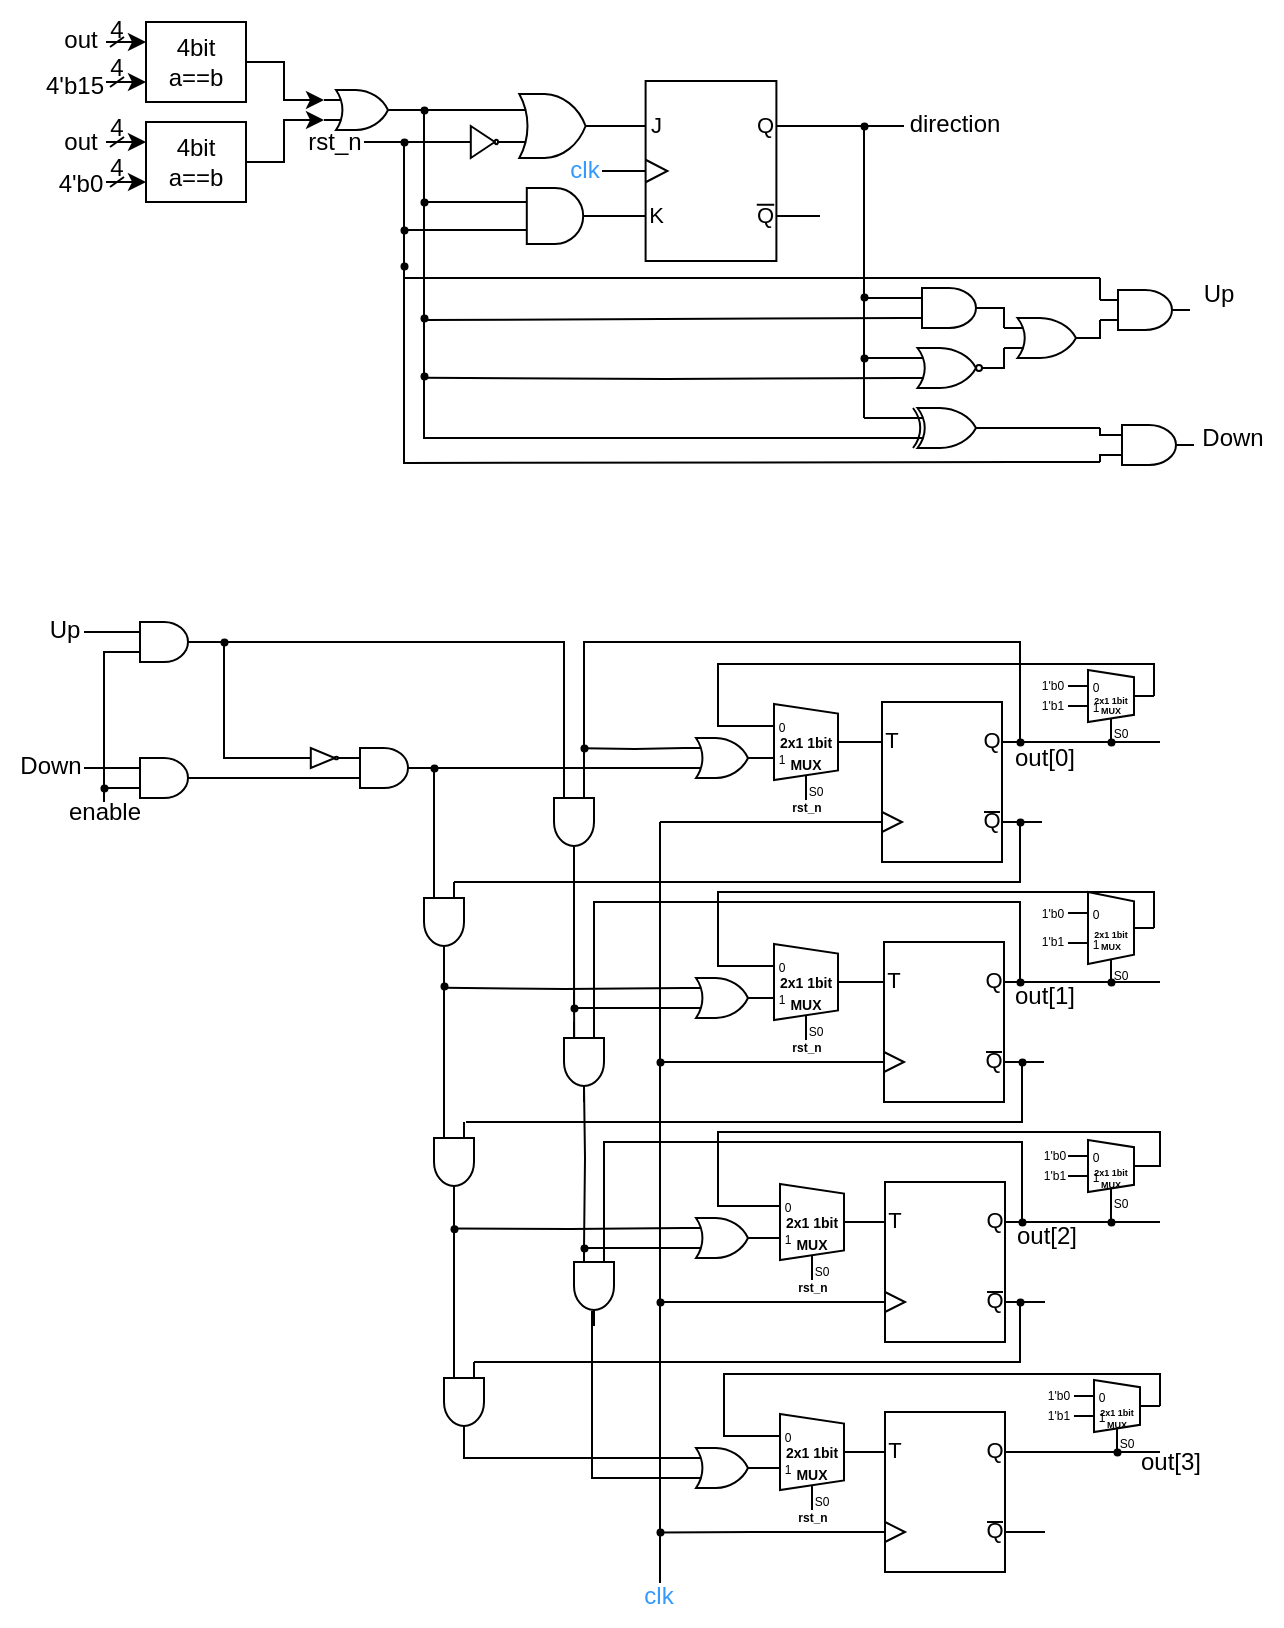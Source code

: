 <mxfile version="24.7.8">
  <diagram name="第 1 页" id="ntthSsJ-zZC4RYgXMaRO">
    <mxGraphModel dx="683" dy="421" grid="1" gridSize="10" guides="1" tooltips="1" connect="1" arrows="0" fold="1" page="1" pageScale="1" pageWidth="827" pageHeight="1169" math="0" shadow="0">
      <root>
        <mxCell id="0" />
        <mxCell id="1" parent="0" />
        <mxCell id="ooPKSmpzkBzIrZQDv9Ao-213" value="Down" style="text;html=1;align=center;verticalAlign=middle;resizable=0;points=[];autosize=1;strokeColor=none;fillColor=none;" parent="1" vertex="1">
          <mxGeometry x="70" y="617" width="50" height="30" as="geometry" />
        </mxCell>
        <mxCell id="ooPKSmpzkBzIrZQDv9Ao-219" value="" style="shape=waypoint;sketch=0;fillStyle=solid;size=6;pointerEvents=1;points=[];fillColor=none;resizable=0;rotatable=0;perimeter=centerPerimeter;snapToPoint=1;strokeWidth=0;" parent="1" vertex="1">
          <mxGeometry x="277" y="623" width="20" height="20" as="geometry" />
        </mxCell>
        <mxCell id="ooPKSmpzkBzIrZQDv9Ao-296" value="&lt;font style=&quot;font-size: 6px;&quot;&gt;1&#39;b1&lt;/font&gt;" style="text;html=1;align=center;verticalAlign=middle;resizable=0;points=[];autosize=1;strokeColor=none;fillColor=none;" parent="1" vertex="1">
          <mxGeometry x="584" y="940" width="30" height="30" as="geometry" />
        </mxCell>
        <mxCell id="ooPKSmpzkBzIrZQDv9Ao-290" value="&lt;p style=&quot;line-height: 23%;&quot;&gt;&lt;b style=&quot;font-size: 4.5px;&quot;&gt;2x1 1bit&lt;br&gt;MUX&lt;/b&gt;&lt;/p&gt;" style="shadow=0;dashed=0;align=center;html=1;strokeWidth=1;shape=mxgraph.electrical.abstract.mux2;whiteSpace=wrap;" parent="1" vertex="1">
          <mxGeometry x="607" y="939" width="43" height="36" as="geometry" />
        </mxCell>
        <mxCell id="ooPKSmpzkBzIrZQDv9Ao-291" value="&lt;p style=&quot;line-height: 70%;&quot;&gt;&lt;b style=&quot;font-size: 7px;&quot;&gt;2x1 1bit&lt;br&gt;MUX&lt;/b&gt;&lt;/p&gt;" style="shadow=0;dashed=0;align=center;html=1;strokeWidth=1;shape=mxgraph.electrical.abstract.mux2;whiteSpace=wrap;" parent="1" vertex="1">
          <mxGeometry x="450" y="956" width="52" height="48" as="geometry" />
        </mxCell>
        <mxCell id="ooPKSmpzkBzIrZQDv9Ao-297" style="edgeStyle=orthogonalEdgeStyle;rounded=0;orthogonalLoop=1;jettySize=auto;html=1;exitX=1;exitY=0.5;exitDx=0;exitDy=-5;exitPerimeter=0;entryX=0;entryY=0.167;entryDx=0;entryDy=3;entryPerimeter=0;endArrow=none;endFill=0;" parent="1" source="ooPKSmpzkBzIrZQDv9Ao-290" target="ooPKSmpzkBzIrZQDv9Ao-291" edge="1">
          <mxGeometry relative="1" as="geometry">
            <Array as="points">
              <mxPoint x="650" y="936" />
              <mxPoint x="432" y="936" />
              <mxPoint x="432" y="967" />
            </Array>
          </mxGeometry>
        </mxCell>
        <mxCell id="ooPKSmpzkBzIrZQDv9Ao-295" value="&lt;font style=&quot;font-size: 6px;&quot;&gt;1&#39;b0&lt;/font&gt;" style="text;html=1;align=center;verticalAlign=middle;resizable=0;points=[];autosize=1;strokeColor=none;fillColor=none;" parent="1" vertex="1">
          <mxGeometry x="584" y="930" width="30" height="30" as="geometry" />
        </mxCell>
        <mxCell id="ooPKSmpzkBzIrZQDv9Ao-82" value="" style="endArrow=none;html=1;rounded=0;edgeStyle=orthogonalEdgeStyle;exitX=0;exitY=0.25;exitDx=0;exitDy=0;exitPerimeter=0;" parent="1" edge="1">
          <mxGeometry width="50" height="50" relative="1" as="geometry">
            <mxPoint x="297" y="690" as="sourcePoint" />
            <mxPoint x="542" y="660" as="targetPoint" />
            <Array as="points">
              <mxPoint x="580" y="690" />
              <mxPoint x="580" y="660" />
            </Array>
          </mxGeometry>
        </mxCell>
        <mxCell id="ooPKSmpzkBzIrZQDv9Ao-97" style="edgeStyle=orthogonalEdgeStyle;rounded=0;orthogonalLoop=1;jettySize=auto;html=1;exitX=1;exitY=0.75;exitDx=0;exitDy=0;exitPerimeter=0;endArrow=none;endFill=0;entryX=0;entryY=0.25;entryDx=0;entryDy=0;entryPerimeter=0;" parent="1" edge="1">
          <mxGeometry relative="1" as="geometry">
            <mxPoint x="553" y="780" as="sourcePoint" />
            <mxPoint x="303" y="810" as="targetPoint" />
            <Array as="points">
              <mxPoint x="581" y="780" />
              <mxPoint x="581" y="810" />
            </Array>
          </mxGeometry>
        </mxCell>
        <mxCell id="ooPKSmpzkBzIrZQDv9Ao-96" value="" style="endArrow=none;html=1;rounded=0;edgeStyle=orthogonalEdgeStyle;entryX=0.895;entryY=0.25;entryDx=0;entryDy=0;entryPerimeter=0;exitX=0;exitY=0.25;exitDx=0;exitDy=0;exitPerimeter=0;" parent="1" source="ooPKSmpzkBzIrZQDv9Ao-65" edge="1">
          <mxGeometry width="50" height="50" relative="1" as="geometry">
            <mxPoint x="372" y="752" as="sourcePoint" />
            <mxPoint x="542" y="740" as="targetPoint" />
            <Array as="points">
              <mxPoint x="367" y="700" />
              <mxPoint x="580" y="700" />
              <mxPoint x="580" y="740" />
            </Array>
          </mxGeometry>
        </mxCell>
        <mxCell id="ooPKSmpzkBzIrZQDv9Ao-241" value="" style="shape=waypoint;sketch=0;fillStyle=solid;size=6;pointerEvents=1;points=[];fillColor=none;resizable=0;rotatable=0;perimeter=centerPerimeter;snapToPoint=1;strokeWidth=0;" parent="1" vertex="1">
          <mxGeometry x="570" y="650" width="20" height="20" as="geometry" />
        </mxCell>
        <mxCell id="ooPKSmpzkBzIrZQDv9Ao-56" value="" style="endArrow=none;html=1;rounded=0;edgeStyle=orthogonalEdgeStyle;" parent="1" edge="1">
          <mxGeometry width="50" height="50" relative="1" as="geometry">
            <mxPoint x="542" y="620" as="sourcePoint" />
            <mxPoint x="408" y="570" as="targetPoint" />
            <Array as="points">
              <mxPoint x="580" y="620" />
              <mxPoint x="580" y="570" />
            </Array>
          </mxGeometry>
        </mxCell>
        <mxCell id="ooPKSmpzkBzIrZQDv9Ao-58" style="edgeStyle=orthogonalEdgeStyle;rounded=0;orthogonalLoop=1;jettySize=auto;html=1;exitX=0;exitY=0.25;exitDx=0;exitDy=0;exitPerimeter=0;endArrow=none;endFill=0;" parent="1" edge="1">
          <mxGeometry relative="1" as="geometry">
            <mxPoint x="362" y="623.123" as="targetPoint" />
            <mxPoint x="412.0" y="623" as="sourcePoint" />
          </mxGeometry>
        </mxCell>
        <mxCell id="ooPKSmpzkBzIrZQDv9Ao-59" style="edgeStyle=orthogonalEdgeStyle;rounded=0;orthogonalLoop=1;jettySize=auto;html=1;exitX=0;exitY=0.75;exitDx=0;exitDy=0;exitPerimeter=0;" parent="1" edge="1">
          <mxGeometry relative="1" as="geometry">
            <mxPoint x="411.979" y="624.982" as="targetPoint" />
            <mxPoint x="412.0" y="625" as="sourcePoint" />
          </mxGeometry>
        </mxCell>
        <mxCell id="ooPKSmpzkBzIrZQDv9Ao-61" value="" style="endArrow=none;html=1;rounded=0;edgeStyle=orthogonalEdgeStyle;" parent="1" edge="1">
          <mxGeometry width="50" height="50" relative="1" as="geometry">
            <mxPoint x="362" y="640" as="sourcePoint" />
            <mxPoint x="412" y="570" as="targetPoint" />
            <Array as="points">
              <mxPoint x="362" y="570" />
            </Array>
          </mxGeometry>
        </mxCell>
        <mxCell id="ooPKSmpzkBzIrZQDv9Ao-62" style="edgeStyle=orthogonalEdgeStyle;rounded=0;orthogonalLoop=1;jettySize=auto;html=1;exitX=1;exitY=0.5;exitDx=0;exitDy=0;exitPerimeter=0;endArrow=none;endFill=0;" parent="1" source="ooPKSmpzkBzIrZQDv9Ao-64" edge="1">
          <mxGeometry relative="1" as="geometry">
            <mxPoint x="357.087" y="770" as="targetPoint" />
          </mxGeometry>
        </mxCell>
        <mxCell id="ooPKSmpzkBzIrZQDv9Ao-63" style="rounded=0;orthogonalLoop=1;jettySize=auto;html=1;exitX=0;exitY=0.75;exitDx=0;exitDy=0;exitPerimeter=0;endArrow=none;endFill=0;edgeStyle=orthogonalEdgeStyle;entryX=1;entryY=0.5;entryDx=0;entryDy=0;entryPerimeter=0;" parent="1" source="ooPKSmpzkBzIrZQDv9Ao-64" target="ooPKSmpzkBzIrZQDv9Ao-101" edge="1">
          <mxGeometry relative="1" as="geometry">
            <mxPoint x="132" y="570" as="targetPoint" />
            <Array as="points">
              <mxPoint x="352" y="570" />
            </Array>
          </mxGeometry>
        </mxCell>
        <mxCell id="ooPKSmpzkBzIrZQDv9Ao-64" value="" style="verticalLabelPosition=bottom;shadow=0;dashed=0;align=center;html=1;verticalAlign=top;shape=mxgraph.electrical.logic_gates.logic_gate;operation=and;rotation=90;" parent="1" vertex="1">
          <mxGeometry x="337" y="650" width="40" height="20" as="geometry" />
        </mxCell>
        <mxCell id="ooPKSmpzkBzIrZQDv9Ao-65" value="" style="verticalLabelPosition=bottom;shadow=0;dashed=0;align=center;html=1;verticalAlign=top;shape=mxgraph.electrical.logic_gates.logic_gate;operation=and;rotation=90;" parent="1" vertex="1">
          <mxGeometry x="342" y="770" width="40" height="20" as="geometry" />
        </mxCell>
        <mxCell id="ooPKSmpzkBzIrZQDv9Ao-66" style="edgeStyle=orthogonalEdgeStyle;rounded=0;orthogonalLoop=1;jettySize=auto;html=1;exitDx=0;exitDy=0;exitPerimeter=0;endArrow=none;endFill=0;" parent="1" source="ooPKSmpzkBzIrZQDv9Ao-229" edge="1">
          <mxGeometry relative="1" as="geometry">
            <mxPoint x="362" y="882" as="targetPoint" />
            <mxPoint x="362" y="792" as="sourcePoint" />
          </mxGeometry>
        </mxCell>
        <mxCell id="ooPKSmpzkBzIrZQDv9Ao-67" value="" style="verticalLabelPosition=bottom;shadow=0;dashed=0;align=center;html=1;verticalAlign=top;shape=mxgraph.electrical.logic_gates.logic_gate;operation=and;rotation=90;" parent="1" vertex="1">
          <mxGeometry x="347" y="882" width="40" height="20" as="geometry" />
        </mxCell>
        <mxCell id="ooPKSmpzkBzIrZQDv9Ao-68" style="edgeStyle=orthogonalEdgeStyle;rounded=0;orthogonalLoop=1;jettySize=auto;html=1;exitX=1;exitY=0.5;exitDx=0;exitDy=0;exitPerimeter=0;endArrow=none;endFill=0;entryX=0;entryY=0.75;entryDx=0;entryDy=0;entryPerimeter=0;" parent="1" target="ooPKSmpzkBzIrZQDv9Ao-246" edge="1">
          <mxGeometry relative="1" as="geometry">
            <mxPoint x="367" y="990" as="targetPoint" />
            <mxPoint x="367" y="905" as="sourcePoint" />
            <Array as="points">
              <mxPoint x="366" y="905" />
              <mxPoint x="366" y="988" />
            </Array>
          </mxGeometry>
        </mxCell>
        <mxCell id="ooPKSmpzkBzIrZQDv9Ao-69" style="edgeStyle=orthogonalEdgeStyle;rounded=0;orthogonalLoop=1;jettySize=auto;html=1;exitX=0;exitY=0.25;exitDx=0;exitDy=0;exitPerimeter=0;endArrow=none;endFill=0;" parent="1" edge="1">
          <mxGeometry relative="1" as="geometry">
            <mxPoint x="292.0" y="742.868" as="targetPoint" />
            <mxPoint x="412.0" y="743.0" as="sourcePoint" />
          </mxGeometry>
        </mxCell>
        <mxCell id="ooPKSmpzkBzIrZQDv9Ao-71" style="edgeStyle=orthogonalEdgeStyle;rounded=0;orthogonalLoop=1;jettySize=auto;html=1;exitX=0;exitY=0.25;exitDx=0;exitDy=0;exitPerimeter=0;endArrow=none;endFill=0;" parent="1" edge="1">
          <mxGeometry relative="1" as="geometry">
            <mxPoint x="297.226" y="863.245" as="targetPoint" />
            <mxPoint x="412.0" y="863.0" as="sourcePoint" />
          </mxGeometry>
        </mxCell>
        <mxCell id="ooPKSmpzkBzIrZQDv9Ao-74" value="" style="endArrow=none;html=1;rounded=0;edgeStyle=orthogonalEdgeStyle;entryX=0.895;entryY=0.25;entryDx=0;entryDy=0;entryPerimeter=0;" parent="1" edge="1">
          <mxGeometry width="50" height="50" relative="1" as="geometry">
            <mxPoint x="372" y="873" as="sourcePoint" />
            <mxPoint x="581.0" y="860.01" as="targetPoint" />
            <Array as="points">
              <mxPoint x="372" y="820" />
              <mxPoint x="581" y="820" />
            </Array>
          </mxGeometry>
        </mxCell>
        <mxCell id="ooPKSmpzkBzIrZQDv9Ao-75" value="" style="endArrow=none;html=1;rounded=0;" parent="1" edge="1">
          <mxGeometry width="50" height="50" relative="1" as="geometry">
            <mxPoint x="357" y="753" as="sourcePoint" />
            <mxPoint x="412" y="753" as="targetPoint" />
          </mxGeometry>
        </mxCell>
        <mxCell id="ooPKSmpzkBzIrZQDv9Ao-76" value="" style="endArrow=none;html=1;rounded=0;" parent="1" edge="1">
          <mxGeometry width="50" height="50" relative="1" as="geometry">
            <mxPoint x="362" y="873" as="sourcePoint" />
            <mxPoint x="412" y="873" as="targetPoint" />
          </mxGeometry>
        </mxCell>
        <mxCell id="ooPKSmpzkBzIrZQDv9Ao-277" style="edgeStyle=orthogonalEdgeStyle;rounded=0;orthogonalLoop=1;jettySize=auto;html=1;exitX=0;exitY=0.75;exitDx=0;exitDy=0;exitPerimeter=0;endArrow=none;endFill=0;" parent="1" source="ooPKSmpzkBzIrZQDv9Ao-78" edge="1">
          <mxGeometry relative="1" as="geometry">
            <mxPoint x="400" y="899.952" as="targetPoint" />
          </mxGeometry>
        </mxCell>
        <mxCell id="ooPKSmpzkBzIrZQDv9Ao-78" value="" style="verticalLabelPosition=bottom;shadow=0;dashed=0;align=center;html=1;verticalAlign=top;shape=mxgraph.electrical.logic_gates.t_type_flip-flop;" parent="1" vertex="1">
          <mxGeometry x="492.5" y="840" width="100" height="80" as="geometry" />
        </mxCell>
        <mxCell id="ooPKSmpzkBzIrZQDv9Ao-278" style="edgeStyle=orthogonalEdgeStyle;rounded=0;orthogonalLoop=1;jettySize=auto;html=1;exitX=0;exitY=0.75;exitDx=0;exitDy=0;exitPerimeter=0;endArrow=none;endFill=0;" parent="1" source="ooPKSmpzkBzIrZQDv9Ao-79" edge="1">
          <mxGeometry relative="1" as="geometry">
            <mxPoint x="400" y="1015.19" as="targetPoint" />
          </mxGeometry>
        </mxCell>
        <mxCell id="ooPKSmpzkBzIrZQDv9Ao-79" value="" style="verticalLabelPosition=bottom;shadow=0;dashed=0;align=center;html=1;verticalAlign=top;shape=mxgraph.electrical.logic_gates.t_type_flip-flop;" parent="1" vertex="1">
          <mxGeometry x="492.5" y="955" width="100" height="80" as="geometry" />
        </mxCell>
        <mxCell id="ooPKSmpzkBzIrZQDv9Ao-276" style="edgeStyle=orthogonalEdgeStyle;rounded=0;orthogonalLoop=1;jettySize=auto;html=1;exitDx=0;exitDy=0;exitPerimeter=0;endArrow=none;endFill=0;" parent="1" source="ooPKSmpzkBzIrZQDv9Ao-286" edge="1">
          <mxGeometry relative="1" as="geometry">
            <mxPoint x="400" y="779.952" as="targetPoint" />
          </mxGeometry>
        </mxCell>
        <mxCell id="ooPKSmpzkBzIrZQDv9Ao-80" value="" style="verticalLabelPosition=bottom;shadow=0;dashed=0;align=center;html=1;verticalAlign=top;shape=mxgraph.electrical.logic_gates.t_type_flip-flop;" parent="1" vertex="1">
          <mxGeometry x="492" y="720" width="100" height="80" as="geometry" />
        </mxCell>
        <mxCell id="ooPKSmpzkBzIrZQDv9Ao-275" style="edgeStyle=orthogonalEdgeStyle;rounded=0;orthogonalLoop=1;jettySize=auto;html=1;exitX=0;exitY=0.75;exitDx=0;exitDy=0;exitPerimeter=0;endArrow=none;endFill=0;" parent="1" source="ooPKSmpzkBzIrZQDv9Ao-81" edge="1">
          <mxGeometry relative="1" as="geometry">
            <mxPoint x="400" y="659.952" as="targetPoint" />
          </mxGeometry>
        </mxCell>
        <mxCell id="ooPKSmpzkBzIrZQDv9Ao-83" value="" style="verticalLabelPosition=bottom;shadow=0;dashed=0;align=center;html=1;verticalAlign=top;shape=mxgraph.electrical.logic_gates.logic_gate;operation=and;rotation=90;" parent="1" vertex="1">
          <mxGeometry x="282" y="940" width="40" height="20" as="geometry" />
        </mxCell>
        <mxCell id="ooPKSmpzkBzIrZQDv9Ao-84" style="edgeStyle=orthogonalEdgeStyle;rounded=0;orthogonalLoop=1;jettySize=auto;html=1;exitX=1;exitY=0.75;exitDx=0;exitDy=0;exitPerimeter=0;endArrow=none;endFill=0;entryX=0;entryY=0.25;entryDx=0;entryDy=0;entryPerimeter=0;" parent="1" source="ooPKSmpzkBzIrZQDv9Ao-78" target="ooPKSmpzkBzIrZQDv9Ao-83" edge="1">
          <mxGeometry relative="1" as="geometry">
            <mxPoint x="312" y="930" as="targetPoint" />
            <Array as="points">
              <mxPoint x="580" y="900" />
              <mxPoint x="580" y="930" />
            </Array>
          </mxGeometry>
        </mxCell>
        <mxCell id="ooPKSmpzkBzIrZQDv9Ao-85" value="" style="verticalLabelPosition=bottom;shadow=0;dashed=0;align=center;html=1;verticalAlign=top;shape=mxgraph.electrical.logic_gates.logic_gate;operation=and;rotation=90;" parent="1" vertex="1">
          <mxGeometry x="277" y="820" width="40" height="20" as="geometry" />
        </mxCell>
        <mxCell id="ooPKSmpzkBzIrZQDv9Ao-86" style="edgeStyle=orthogonalEdgeStyle;rounded=0;orthogonalLoop=1;jettySize=auto;html=1;exitX=1;exitY=0.5;exitDx=0;exitDy=0;exitPerimeter=0;entryX=0;entryY=0.75;entryDx=0;entryDy=0;entryPerimeter=0;endArrow=none;endFill=0;" parent="1" source="ooPKSmpzkBzIrZQDv9Ao-85" target="ooPKSmpzkBzIrZQDv9Ao-83" edge="1">
          <mxGeometry relative="1" as="geometry" />
        </mxCell>
        <mxCell id="ooPKSmpzkBzIrZQDv9Ao-87" value="" style="verticalLabelPosition=bottom;shadow=0;dashed=0;align=center;html=1;verticalAlign=top;shape=mxgraph.electrical.logic_gates.logic_gate;operation=and;rotation=90;" parent="1" vertex="1">
          <mxGeometry x="272" y="700" width="40" height="20" as="geometry" />
        </mxCell>
        <mxCell id="ooPKSmpzkBzIrZQDv9Ao-88" style="edgeStyle=orthogonalEdgeStyle;rounded=0;orthogonalLoop=1;jettySize=auto;html=1;exitDx=0;exitDy=0;exitPerimeter=0;entryX=0;entryY=0.75;entryDx=0;entryDy=0;entryPerimeter=0;endArrow=none;endFill=0;" parent="1" source="ooPKSmpzkBzIrZQDv9Ao-224" target="ooPKSmpzkBzIrZQDv9Ao-85" edge="1">
          <mxGeometry relative="1" as="geometry" />
        </mxCell>
        <mxCell id="ooPKSmpzkBzIrZQDv9Ao-89" value="" style="endArrow=none;html=1;rounded=0;edgeStyle=orthogonalEdgeStyle;" parent="1" target="ooPKSmpzkBzIrZQDv9Ao-216" edge="1">
          <mxGeometry width="50" height="50" relative="1" as="geometry">
            <mxPoint x="222" y="628" as="sourcePoint" />
            <mxPoint x="182" y="578" as="targetPoint" />
            <Array as="points">
              <mxPoint x="182" y="628" />
            </Array>
          </mxGeometry>
        </mxCell>
        <mxCell id="ooPKSmpzkBzIrZQDv9Ao-90" value="" style="verticalLabelPosition=bottom;shadow=0;dashed=0;align=center;html=1;verticalAlign=top;shape=mxgraph.electrical.logic_gates.inverter_2" parent="1" vertex="1">
          <mxGeometry x="222" y="623" width="20" height="10" as="geometry" />
        </mxCell>
        <mxCell id="ooPKSmpzkBzIrZQDv9Ao-98" style="edgeStyle=orthogonalEdgeStyle;rounded=0;orthogonalLoop=1;jettySize=auto;html=1;exitX=0;exitY=0.75;exitDx=0;exitDy=0;exitPerimeter=0;endArrow=none;endFill=0;entryX=1;entryY=0.5;entryDx=0;entryDy=0;entryPerimeter=0;" parent="1" source="ooPKSmpzkBzIrZQDv9Ao-93" target="ooPKSmpzkBzIrZQDv9Ao-100" edge="1">
          <mxGeometry relative="1" as="geometry">
            <mxPoint x="132" y="630" as="targetPoint" />
            <Array as="points">
              <mxPoint x="172" y="638" />
            </Array>
          </mxGeometry>
        </mxCell>
        <mxCell id="ooPKSmpzkBzIrZQDv9Ao-93" value="" style="verticalLabelPosition=bottom;shadow=0;dashed=0;align=center;html=1;verticalAlign=top;shape=mxgraph.electrical.logic_gates.logic_gate;operation=and;rotation=0;" parent="1" vertex="1">
          <mxGeometry x="242" y="623" width="40" height="20" as="geometry" />
        </mxCell>
        <mxCell id="ooPKSmpzkBzIrZQDv9Ao-94" style="edgeStyle=orthogonalEdgeStyle;rounded=0;orthogonalLoop=1;jettySize=auto;html=1;exitX=1;exitY=0.5;exitDx=0;exitDy=0;exitPerimeter=0;entryX=0;entryY=0.75;entryDx=0;entryDy=0;entryPerimeter=0;endArrow=none;endFill=0;" parent="1" source="ooPKSmpzkBzIrZQDv9Ao-93" target="ooPKSmpzkBzIrZQDv9Ao-87" edge="1">
          <mxGeometry relative="1" as="geometry">
            <Array as="points">
              <mxPoint x="287" y="633" />
            </Array>
          </mxGeometry>
        </mxCell>
        <mxCell id="ooPKSmpzkBzIrZQDv9Ao-95" style="edgeStyle=orthogonalEdgeStyle;rounded=0;orthogonalLoop=1;jettySize=auto;html=1;exitX=0;exitY=0.25;exitDx=0;exitDy=0;exitPerimeter=0;entryX=1;entryY=0.5;entryDx=0;entryDy=0;entryPerimeter=0;endArrow=none;endFill=0;" parent="1" source="ooPKSmpzkBzIrZQDv9Ao-246" target="ooPKSmpzkBzIrZQDv9Ao-83" edge="1">
          <mxGeometry relative="1" as="geometry">
            <Array as="points">
              <mxPoint x="302" y="978" />
            </Array>
            <mxPoint x="412.0" y="970.0" as="sourcePoint" />
          </mxGeometry>
        </mxCell>
        <mxCell id="ooPKSmpzkBzIrZQDv9Ao-104" style="edgeStyle=orthogonalEdgeStyle;rounded=0;orthogonalLoop=1;jettySize=auto;html=1;exitDx=0;exitDy=0;exitPerimeter=0;endArrow=none;endFill=0;" parent="1" source="ooPKSmpzkBzIrZQDv9Ao-217" edge="1">
          <mxGeometry relative="1" as="geometry">
            <mxPoint x="122" y="635" as="targetPoint" />
          </mxGeometry>
        </mxCell>
        <mxCell id="ooPKSmpzkBzIrZQDv9Ao-210" style="edgeStyle=orthogonalEdgeStyle;rounded=0;orthogonalLoop=1;jettySize=auto;html=1;exitX=0;exitY=0.25;exitDx=0;exitDy=0;exitPerimeter=0;endArrow=none;endFill=0;" parent="1" source="ooPKSmpzkBzIrZQDv9Ao-100" edge="1">
          <mxGeometry relative="1" as="geometry">
            <mxPoint x="112" y="633" as="targetPoint" />
          </mxGeometry>
        </mxCell>
        <mxCell id="ooPKSmpzkBzIrZQDv9Ao-100" value="" style="verticalLabelPosition=bottom;shadow=0;dashed=0;align=center;html=1;verticalAlign=top;shape=mxgraph.electrical.logic_gates.logic_gate;operation=and;rotation=0;" parent="1" vertex="1">
          <mxGeometry x="132" y="628" width="40" height="20" as="geometry" />
        </mxCell>
        <mxCell id="ooPKSmpzkBzIrZQDv9Ao-103" style="edgeStyle=orthogonalEdgeStyle;rounded=0;orthogonalLoop=1;jettySize=auto;html=1;exitX=0;exitY=0.75;exitDx=0;exitDy=0;exitPerimeter=0;endArrow=none;endFill=0;" parent="1" source="ooPKSmpzkBzIrZQDv9Ao-101" edge="1">
          <mxGeometry relative="1" as="geometry">
            <mxPoint x="122" y="650" as="targetPoint" />
            <Array as="points">
              <mxPoint x="122" y="575" />
            </Array>
          </mxGeometry>
        </mxCell>
        <mxCell id="ooPKSmpzkBzIrZQDv9Ao-211" style="edgeStyle=orthogonalEdgeStyle;rounded=0;orthogonalLoop=1;jettySize=auto;html=1;exitX=0;exitY=0.25;exitDx=0;exitDy=0;exitPerimeter=0;endArrow=none;endFill=0;" parent="1" source="ooPKSmpzkBzIrZQDv9Ao-101" edge="1">
          <mxGeometry relative="1" as="geometry">
            <mxPoint x="112" y="565" as="targetPoint" />
          </mxGeometry>
        </mxCell>
        <mxCell id="ooPKSmpzkBzIrZQDv9Ao-101" value="" style="verticalLabelPosition=bottom;shadow=0;dashed=0;align=center;html=1;verticalAlign=top;shape=mxgraph.electrical.logic_gates.logic_gate;operation=and;rotation=0;" parent="1" vertex="1">
          <mxGeometry x="132" y="560" width="40" height="20" as="geometry" />
        </mxCell>
        <mxCell id="ooPKSmpzkBzIrZQDv9Ao-105" value="enable" style="text;html=1;align=center;verticalAlign=middle;resizable=0;points=[];autosize=1;strokeColor=none;fillColor=none;" parent="1" vertex="1">
          <mxGeometry x="92" y="640" width="60" height="30" as="geometry" />
        </mxCell>
        <mxCell id="ooPKSmpzkBzIrZQDv9Ao-106" value="4bit&lt;br&gt;a==b" style="rounded=0;whiteSpace=wrap;html=1;" parent="1" vertex="1">
          <mxGeometry x="143" y="260" width="50" height="40" as="geometry" />
        </mxCell>
        <mxCell id="ooPKSmpzkBzIrZQDv9Ao-107" value="4bit&lt;br&gt;a==b" style="rounded=0;whiteSpace=wrap;html=1;" parent="1" vertex="1">
          <mxGeometry x="143" y="310" width="50" height="40" as="geometry" />
        </mxCell>
        <mxCell id="ooPKSmpzkBzIrZQDv9Ao-112" value="" style="endArrow=classic;html=1;rounded=0;endFill=1;" parent="1" edge="1">
          <mxGeometry width="50" height="50" relative="1" as="geometry">
            <mxPoint x="123" y="270" as="sourcePoint" />
            <mxPoint x="143" y="270" as="targetPoint" />
          </mxGeometry>
        </mxCell>
        <mxCell id="ooPKSmpzkBzIrZQDv9Ao-115" value="" style="endArrow=classic;html=1;rounded=0;endFill=1;" parent="1" edge="1">
          <mxGeometry width="50" height="50" relative="1" as="geometry">
            <mxPoint x="123" y="290" as="sourcePoint" />
            <mxPoint x="143" y="290" as="targetPoint" />
          </mxGeometry>
        </mxCell>
        <mxCell id="ooPKSmpzkBzIrZQDv9Ao-116" value="" style="endArrow=classic;html=1;rounded=0;endFill=1;" parent="1" edge="1">
          <mxGeometry width="50" height="50" relative="1" as="geometry">
            <mxPoint x="123" y="320" as="sourcePoint" />
            <mxPoint x="143" y="320" as="targetPoint" />
          </mxGeometry>
        </mxCell>
        <mxCell id="ooPKSmpzkBzIrZQDv9Ao-117" value="" style="endArrow=classic;html=1;rounded=0;endFill=1;" parent="1" edge="1">
          <mxGeometry width="50" height="50" relative="1" as="geometry">
            <mxPoint x="123" y="340" as="sourcePoint" />
            <mxPoint x="143" y="340" as="targetPoint" />
          </mxGeometry>
        </mxCell>
        <mxCell id="ooPKSmpzkBzIrZQDv9Ao-118" value="4&#39;b15" style="text;html=1;align=center;verticalAlign=middle;resizable=0;points=[];autosize=1;strokeColor=none;fillColor=none;" parent="1" vertex="1">
          <mxGeometry x="82" y="277" width="50" height="30" as="geometry" />
        </mxCell>
        <mxCell id="ooPKSmpzkBzIrZQDv9Ao-119" value="4&#39;b0" style="text;html=1;align=center;verticalAlign=middle;resizable=0;points=[];autosize=1;strokeColor=none;fillColor=none;" parent="1" vertex="1">
          <mxGeometry x="85" y="326" width="50" height="30" as="geometry" />
        </mxCell>
        <mxCell id="ooPKSmpzkBzIrZQDv9Ao-124" style="edgeStyle=orthogonalEdgeStyle;rounded=0;orthogonalLoop=1;jettySize=auto;html=1;exitX=0;exitY=0.25;exitDx=0;exitDy=0;exitPerimeter=0;entryX=1;entryY=0.5;entryDx=0;entryDy=0;startArrow=classic;startFill=1;endArrow=none;endFill=0;" parent="1" source="ooPKSmpzkBzIrZQDv9Ao-123" target="ooPKSmpzkBzIrZQDv9Ao-106" edge="1">
          <mxGeometry relative="1" as="geometry" />
        </mxCell>
        <mxCell id="ooPKSmpzkBzIrZQDv9Ao-125" style="edgeStyle=orthogonalEdgeStyle;rounded=0;orthogonalLoop=1;jettySize=auto;html=1;exitX=0;exitY=0.75;exitDx=0;exitDy=0;exitPerimeter=0;entryX=1;entryY=0.5;entryDx=0;entryDy=0;startArrow=classic;startFill=1;endArrow=none;endFill=0;" parent="1" source="ooPKSmpzkBzIrZQDv9Ao-123" target="ooPKSmpzkBzIrZQDv9Ao-107" edge="1">
          <mxGeometry relative="1" as="geometry" />
        </mxCell>
        <mxCell id="ooPKSmpzkBzIrZQDv9Ao-159" style="edgeStyle=orthogonalEdgeStyle;rounded=0;orthogonalLoop=1;jettySize=auto;html=1;exitX=1;exitY=0.5;exitDx=0;exitDy=0;exitPerimeter=0;endArrow=none;endFill=0;" parent="1" source="ooPKSmpzkBzIrZQDv9Ao-123" edge="1">
          <mxGeometry relative="1" as="geometry">
            <mxPoint x="322" y="304" as="targetPoint" />
          </mxGeometry>
        </mxCell>
        <mxCell id="ooPKSmpzkBzIrZQDv9Ao-123" value="" style="verticalLabelPosition=bottom;shadow=0;dashed=0;align=center;html=1;verticalAlign=top;shape=mxgraph.electrical.logic_gates.logic_gate;operation=or;" parent="1" vertex="1">
          <mxGeometry x="232" y="294" width="40" height="20" as="geometry" />
        </mxCell>
        <mxCell id="ooPKSmpzkBzIrZQDv9Ao-173" style="edgeStyle=orthogonalEdgeStyle;rounded=0;orthogonalLoop=1;jettySize=auto;html=1;exitX=1;exitY=0.25;exitDx=0;exitDy=0;exitPerimeter=0;endArrow=none;endFill=0;" parent="1" source="ooPKSmpzkBzIrZQDv9Ao-126" edge="1">
          <mxGeometry relative="1" as="geometry">
            <mxPoint x="522" y="312" as="targetPoint" />
          </mxGeometry>
        </mxCell>
        <mxCell id="ooPKSmpzkBzIrZQDv9Ao-126" value="" style="verticalLabelPosition=bottom;shadow=0;dashed=0;align=center;html=1;verticalAlign=top;shape=mxgraph.electrical.logic_gates.jk_flip-flop;" parent="1" vertex="1">
          <mxGeometry x="371" y="289.5" width="109" height="90" as="geometry" />
        </mxCell>
        <mxCell id="ooPKSmpzkBzIrZQDv9Ao-139" value="rst_n" style="text;html=1;align=center;verticalAlign=middle;resizable=0;points=[];autosize=1;strokeColor=none;fillColor=none;" parent="1" vertex="1">
          <mxGeometry x="212" y="305" width="50" height="30" as="geometry" />
        </mxCell>
        <mxCell id="ooPKSmpzkBzIrZQDv9Ao-140" value="out" style="text;html=1;align=center;verticalAlign=middle;resizable=0;points=[];autosize=1;strokeColor=none;fillColor=none;" parent="1" vertex="1">
          <mxGeometry x="90" y="305" width="40" height="30" as="geometry" />
        </mxCell>
        <mxCell id="ooPKSmpzkBzIrZQDv9Ao-141" value="out" style="text;html=1;align=center;verticalAlign=middle;resizable=0;points=[];autosize=1;strokeColor=none;fillColor=none;" parent="1" vertex="1">
          <mxGeometry x="90" y="254" width="40" height="30" as="geometry" />
        </mxCell>
        <mxCell id="ooPKSmpzkBzIrZQDv9Ao-142" value="" style="endArrow=none;html=1;rounded=0;" parent="1" edge="1">
          <mxGeometry width="50" height="50" relative="1" as="geometry">
            <mxPoint x="125" y="272.5" as="sourcePoint" />
            <mxPoint x="132" y="267.5" as="targetPoint" />
          </mxGeometry>
        </mxCell>
        <mxCell id="ooPKSmpzkBzIrZQDv9Ao-144" value="" style="endArrow=none;html=1;rounded=0;" parent="1" edge="1">
          <mxGeometry width="50" height="50" relative="1" as="geometry">
            <mxPoint x="125" y="292.5" as="sourcePoint" />
            <mxPoint x="132" y="287.5" as="targetPoint" />
          </mxGeometry>
        </mxCell>
        <mxCell id="ooPKSmpzkBzIrZQDv9Ao-145" value="" style="endArrow=none;html=1;rounded=0;" parent="1" edge="1">
          <mxGeometry width="50" height="50" relative="1" as="geometry">
            <mxPoint x="125" y="322.5" as="sourcePoint" />
            <mxPoint x="132" y="317.5" as="targetPoint" />
          </mxGeometry>
        </mxCell>
        <mxCell id="ooPKSmpzkBzIrZQDv9Ao-146" value="" style="endArrow=none;html=1;rounded=0;" parent="1" edge="1">
          <mxGeometry width="50" height="50" relative="1" as="geometry">
            <mxPoint x="125" y="342.5" as="sourcePoint" />
            <mxPoint x="132" y="337.5" as="targetPoint" />
          </mxGeometry>
        </mxCell>
        <mxCell id="ooPKSmpzkBzIrZQDv9Ao-147" value="4" style="text;html=1;align=center;verticalAlign=middle;resizable=0;points=[];autosize=1;strokeColor=none;fillColor=none;" parent="1" vertex="1">
          <mxGeometry x="113" y="249" width="30" height="30" as="geometry" />
        </mxCell>
        <mxCell id="ooPKSmpzkBzIrZQDv9Ao-148" value="4" style="text;html=1;align=center;verticalAlign=middle;resizable=0;points=[];autosize=1;strokeColor=none;fillColor=none;" parent="1" vertex="1">
          <mxGeometry x="113" y="268" width="30" height="30" as="geometry" />
        </mxCell>
        <mxCell id="ooPKSmpzkBzIrZQDv9Ao-149" value="4" style="text;html=1;align=center;verticalAlign=middle;resizable=0;points=[];autosize=1;strokeColor=none;fillColor=none;" parent="1" vertex="1">
          <mxGeometry x="113" y="298" width="30" height="30" as="geometry" />
        </mxCell>
        <mxCell id="ooPKSmpzkBzIrZQDv9Ao-150" value="4" style="text;html=1;align=center;verticalAlign=middle;resizable=0;points=[];autosize=1;strokeColor=none;fillColor=none;" parent="1" vertex="1">
          <mxGeometry x="113" y="318" width="30" height="30" as="geometry" />
        </mxCell>
        <mxCell id="ooPKSmpzkBzIrZQDv9Ao-154" value="" style="endArrow=none;html=1;rounded=0;" parent="1" source="ooPKSmpzkBzIrZQDv9Ao-259" edge="1">
          <mxGeometry width="50" height="50" relative="1" as="geometry">
            <mxPoint x="252" y="320" as="sourcePoint" />
            <mxPoint x="322" y="320" as="targetPoint" />
          </mxGeometry>
        </mxCell>
        <mxCell id="ooPKSmpzkBzIrZQDv9Ao-158" value="" style="verticalLabelPosition=bottom;shadow=0;dashed=0;align=center;html=1;verticalAlign=top;shape=mxgraph.electrical.logic_gates.inverter_2" parent="1" vertex="1">
          <mxGeometry x="302" y="312" width="20" height="16" as="geometry" />
        </mxCell>
        <mxCell id="ooPKSmpzkBzIrZQDv9Ao-160" value="" style="verticalLabelPosition=bottom;shadow=0;dashed=0;align=center;html=1;verticalAlign=top;shape=mxgraph.electrical.logic_gates.logic_gate;operation=or;" parent="1" vertex="1">
          <mxGeometry x="322" y="296" width="51" height="32" as="geometry" />
        </mxCell>
        <mxCell id="ooPKSmpzkBzIrZQDv9Ao-162" style="edgeStyle=orthogonalEdgeStyle;rounded=0;orthogonalLoop=1;jettySize=auto;html=1;exitX=1;exitY=0.5;exitDx=0;exitDy=0;exitPerimeter=0;entryX=0.946;entryY=0.518;entryDx=0;entryDy=0;entryPerimeter=0;endArrow=none;endFill=0;" parent="1" source="ooPKSmpzkBzIrZQDv9Ao-158" target="ooPKSmpzkBzIrZQDv9Ao-158" edge="1">
          <mxGeometry relative="1" as="geometry" />
        </mxCell>
        <mxCell id="ooPKSmpzkBzIrZQDv9Ao-163" value="" style="endArrow=none;html=1;rounded=0;" parent="1" source="ooPKSmpzkBzIrZQDv9Ao-257" edge="1">
          <mxGeometry width="50" height="50" relative="1" as="geometry">
            <mxPoint x="282" y="350" as="sourcePoint" />
            <mxPoint x="282" y="304" as="targetPoint" />
          </mxGeometry>
        </mxCell>
        <mxCell id="ooPKSmpzkBzIrZQDv9Ao-166" style="edgeStyle=orthogonalEdgeStyle;rounded=0;orthogonalLoop=1;jettySize=auto;html=1;exitX=0;exitY=0.25;exitDx=0;exitDy=0;exitPerimeter=0;endArrow=none;endFill=0;" parent="1" source="ooPKSmpzkBzIrZQDv9Ao-164" edge="1">
          <mxGeometry relative="1" as="geometry">
            <mxPoint x="282" y="349.943" as="targetPoint" />
          </mxGeometry>
        </mxCell>
        <mxCell id="ooPKSmpzkBzIrZQDv9Ao-167" style="edgeStyle=orthogonalEdgeStyle;rounded=0;orthogonalLoop=1;jettySize=auto;html=1;exitX=0;exitY=0.75;exitDx=0;exitDy=0;exitPerimeter=0;endArrow=none;endFill=0;" parent="1" source="ooPKSmpzkBzIrZQDv9Ao-164" edge="1">
          <mxGeometry relative="1" as="geometry">
            <mxPoint x="272" y="364.031" as="targetPoint" />
          </mxGeometry>
        </mxCell>
        <mxCell id="ooPKSmpzkBzIrZQDv9Ao-164" value="" style="verticalLabelPosition=bottom;shadow=0;dashed=0;align=center;html=1;verticalAlign=top;shape=mxgraph.electrical.logic_gates.logic_gate;operation=and;" parent="1" vertex="1">
          <mxGeometry x="324" y="343" width="47" height="28" as="geometry" />
        </mxCell>
        <mxCell id="ooPKSmpzkBzIrZQDv9Ao-165" value="" style="endArrow=none;html=1;rounded=0;edgeStyle=orthogonalEdgeStyle;" parent="1" source="ooPKSmpzkBzIrZQDv9Ao-250" edge="1">
          <mxGeometry width="50" height="50" relative="1" as="geometry">
            <mxPoint x="622" y="480" as="sourcePoint" />
            <mxPoint x="272" y="320" as="targetPoint" />
          </mxGeometry>
        </mxCell>
        <mxCell id="ooPKSmpzkBzIrZQDv9Ao-168" value="direction" style="text;html=1;align=center;verticalAlign=middle;resizable=0;points=[];autosize=1;strokeColor=none;fillColor=none;" parent="1" vertex="1">
          <mxGeometry x="512" y="296" width="70" height="30" as="geometry" />
        </mxCell>
        <mxCell id="ooPKSmpzkBzIrZQDv9Ao-171" value="&lt;font color=&quot;#3399ff&quot;&gt;clk&lt;/font&gt;" style="text;html=1;align=center;verticalAlign=middle;resizable=0;points=[];autosize=1;strokeColor=none;fillColor=none;" parent="1" vertex="1">
          <mxGeometry x="342" y="319" width="40" height="30" as="geometry" />
        </mxCell>
        <mxCell id="ooPKSmpzkBzIrZQDv9Ao-174" value="" style="endArrow=none;html=1;rounded=0;" parent="1" source="ooPKSmpzkBzIrZQDv9Ao-255" edge="1">
          <mxGeometry width="50" height="50" relative="1" as="geometry">
            <mxPoint x="282" y="400" as="sourcePoint" />
            <mxPoint x="282" y="350" as="targetPoint" />
          </mxGeometry>
        </mxCell>
        <mxCell id="ooPKSmpzkBzIrZQDv9Ao-175" value="" style="endArrow=none;html=1;rounded=0;" parent="1" edge="1">
          <mxGeometry width="50" height="50" relative="1" as="geometry">
            <mxPoint x="282" y="409" as="sourcePoint" />
            <mxPoint x="522" y="408" as="targetPoint" />
          </mxGeometry>
        </mxCell>
        <mxCell id="ooPKSmpzkBzIrZQDv9Ao-176" value="" style="endArrow=none;html=1;rounded=0;edgeStyle=orthogonalEdgeStyle;" parent="1" source="ooPKSmpzkBzIrZQDv9Ao-269" edge="1">
          <mxGeometry width="50" height="50" relative="1" as="geometry">
            <mxPoint x="522" y="390" as="sourcePoint" />
            <mxPoint x="502" y="312" as="targetPoint" />
            <Array as="points" />
          </mxGeometry>
        </mxCell>
        <mxCell id="ooPKSmpzkBzIrZQDv9Ao-178" value="" style="endArrow=none;html=1;rounded=0;edgeStyle=orthogonalEdgeStyle;" parent="1" source="ooPKSmpzkBzIrZQDv9Ao-263" edge="1">
          <mxGeometry width="50" height="50" relative="1" as="geometry">
            <mxPoint x="282" y="430" as="sourcePoint" />
            <mxPoint x="282" y="400" as="targetPoint" />
          </mxGeometry>
        </mxCell>
        <mxCell id="ooPKSmpzkBzIrZQDv9Ao-179" value="" style="endArrow=none;html=1;rounded=0;edgeStyle=orthogonalEdgeStyle;" parent="1" source="ooPKSmpzkBzIrZQDv9Ao-267" edge="1">
          <mxGeometry width="50" height="50" relative="1" as="geometry">
            <mxPoint x="522" y="428" as="sourcePoint" />
            <mxPoint x="502" y="398" as="targetPoint" />
            <Array as="points" />
          </mxGeometry>
        </mxCell>
        <mxCell id="ooPKSmpzkBzIrZQDv9Ao-181" style="edgeStyle=orthogonalEdgeStyle;rounded=0;orthogonalLoop=1;jettySize=auto;html=1;exitX=0;exitY=0.75;exitDx=0;exitDy=0;exitPerimeter=0;endArrow=none;endFill=0;" parent="1" edge="1">
          <mxGeometry relative="1" as="geometry">
            <mxPoint x="282" y="437.895" as="targetPoint" />
            <mxPoint x="522" y="438" as="sourcePoint" />
          </mxGeometry>
        </mxCell>
        <mxCell id="ooPKSmpzkBzIrZQDv9Ao-186" value="" style="verticalLabelPosition=bottom;shadow=0;dashed=0;align=center;html=1;verticalAlign=top;shape=mxgraph.electrical.logic_gates.logic_gate;operation=or;negating=1;negSize=0.15;" parent="1" vertex="1">
          <mxGeometry x="522" y="423" width="45" height="20" as="geometry" />
        </mxCell>
        <mxCell id="ooPKSmpzkBzIrZQDv9Ao-187" value="" style="verticalLabelPosition=bottom;shadow=0;dashed=0;align=center;html=1;verticalAlign=top;shape=mxgraph.electrical.logic_gates.logic_gate;operation=and;" parent="1" vertex="1">
          <mxGeometry x="522" y="393" width="45" height="20" as="geometry" />
        </mxCell>
        <mxCell id="ooPKSmpzkBzIrZQDv9Ao-188" value="" style="endArrow=none;html=1;rounded=0;edgeStyle=orthogonalEdgeStyle;" parent="1" edge="1">
          <mxGeometry width="50" height="50" relative="1" as="geometry">
            <mxPoint x="502" y="458" as="sourcePoint" />
            <mxPoint x="502" y="428" as="targetPoint" />
          </mxGeometry>
        </mxCell>
        <mxCell id="ooPKSmpzkBzIrZQDv9Ao-190" style="edgeStyle=orthogonalEdgeStyle;rounded=0;orthogonalLoop=1;jettySize=auto;html=1;exitX=0;exitY=0.25;exitDx=0;exitDy=0;exitPerimeter=0;endArrow=none;endFill=0;" parent="1" source="ooPKSmpzkBzIrZQDv9Ao-189" edge="1">
          <mxGeometry relative="1" as="geometry">
            <mxPoint x="502" y="458" as="targetPoint" />
          </mxGeometry>
        </mxCell>
        <mxCell id="ooPKSmpzkBzIrZQDv9Ao-192" style="edgeStyle=orthogonalEdgeStyle;rounded=0;orthogonalLoop=1;jettySize=auto;html=1;exitX=0;exitY=0.75;exitDx=0;exitDy=0;exitPerimeter=0;endArrow=none;endFill=0;" parent="1" source="ooPKSmpzkBzIrZQDv9Ao-189" edge="1">
          <mxGeometry relative="1" as="geometry">
            <mxPoint x="282.0" y="459.938" as="targetPoint" />
            <Array as="points">
              <mxPoint x="282" y="468" />
            </Array>
          </mxGeometry>
        </mxCell>
        <mxCell id="ooPKSmpzkBzIrZQDv9Ao-203" style="edgeStyle=orthogonalEdgeStyle;rounded=0;orthogonalLoop=1;jettySize=auto;html=1;exitX=1;exitY=0.5;exitDx=0;exitDy=0;exitPerimeter=0;endArrow=none;endFill=0;" parent="1" source="ooPKSmpzkBzIrZQDv9Ao-189" edge="1">
          <mxGeometry relative="1" as="geometry">
            <mxPoint x="620" y="463" as="targetPoint" />
          </mxGeometry>
        </mxCell>
        <mxCell id="ooPKSmpzkBzIrZQDv9Ao-189" value="" style="verticalLabelPosition=bottom;shadow=0;dashed=0;align=center;html=1;verticalAlign=top;shape=mxgraph.electrical.logic_gates.logic_gate;operation=xor;" parent="1" vertex="1">
          <mxGeometry x="522" y="453" width="45" height="20" as="geometry" />
        </mxCell>
        <mxCell id="ooPKSmpzkBzIrZQDv9Ao-191" value="" style="endArrow=none;html=1;rounded=0;edgeStyle=orthogonalEdgeStyle;" parent="1" edge="1">
          <mxGeometry width="50" height="50" relative="1" as="geometry">
            <mxPoint x="282" y="460" as="sourcePoint" />
            <mxPoint x="282" y="430" as="targetPoint" />
          </mxGeometry>
        </mxCell>
        <mxCell id="ooPKSmpzkBzIrZQDv9Ao-194" value="" style="verticalLabelPosition=bottom;shadow=0;dashed=0;align=center;html=1;verticalAlign=top;shape=mxgraph.electrical.logic_gates.logic_gate;operation=or;" parent="1" vertex="1">
          <mxGeometry x="572" y="408" width="45" height="20" as="geometry" />
        </mxCell>
        <mxCell id="ooPKSmpzkBzIrZQDv9Ao-196" style="edgeStyle=orthogonalEdgeStyle;rounded=0;orthogonalLoop=1;jettySize=auto;html=1;exitX=1;exitY=0.5;exitDx=0;exitDy=0;exitPerimeter=0;entryX=0;entryY=0.25;entryDx=0;entryDy=0;entryPerimeter=0;endArrow=none;endFill=0;" parent="1" source="ooPKSmpzkBzIrZQDv9Ao-187" target="ooPKSmpzkBzIrZQDv9Ao-194" edge="1">
          <mxGeometry relative="1" as="geometry" />
        </mxCell>
        <mxCell id="ooPKSmpzkBzIrZQDv9Ao-197" style="edgeStyle=orthogonalEdgeStyle;rounded=0;orthogonalLoop=1;jettySize=auto;html=1;exitX=1;exitY=0.5;exitDx=0;exitDy=0;exitPerimeter=0;entryX=0;entryY=0.75;entryDx=0;entryDy=0;entryPerimeter=0;endArrow=none;endFill=0;" parent="1" source="ooPKSmpzkBzIrZQDv9Ao-186" target="ooPKSmpzkBzIrZQDv9Ao-194" edge="1">
          <mxGeometry relative="1" as="geometry" />
        </mxCell>
        <mxCell id="ooPKSmpzkBzIrZQDv9Ao-198" value="" style="endArrow=none;html=1;rounded=0;" parent="1" edge="1">
          <mxGeometry width="50" height="50" relative="1" as="geometry">
            <mxPoint x="272" y="388" as="sourcePoint" />
            <mxPoint x="620" y="388" as="targetPoint" />
          </mxGeometry>
        </mxCell>
        <mxCell id="ooPKSmpzkBzIrZQDv9Ao-273" style="edgeStyle=orthogonalEdgeStyle;rounded=0;orthogonalLoop=1;jettySize=auto;html=1;exitX=0;exitY=0.25;exitDx=0;exitDy=0;exitPerimeter=0;endArrow=none;endFill=0;" parent="1" edge="1">
          <mxGeometry relative="1" as="geometry">
            <mxPoint x="620" y="388" as="targetPoint" />
            <mxPoint x="620" y="399" as="sourcePoint" />
          </mxGeometry>
        </mxCell>
        <mxCell id="ooPKSmpzkBzIrZQDv9Ao-199" value="" style="verticalLabelPosition=bottom;shadow=0;dashed=0;align=center;html=1;verticalAlign=top;shape=mxgraph.electrical.logic_gates.logic_gate;operation=and;" parent="1" vertex="1">
          <mxGeometry x="620" y="394" width="45" height="20" as="geometry" />
        </mxCell>
        <mxCell id="ooPKSmpzkBzIrZQDv9Ao-338" style="edgeStyle=orthogonalEdgeStyle;rounded=0;orthogonalLoop=1;jettySize=auto;html=1;exitX=0;exitY=0.25;exitDx=0;exitDy=0;exitPerimeter=0;endArrow=none;endFill=0;" parent="1" source="ooPKSmpzkBzIrZQDv9Ao-202" edge="1">
          <mxGeometry relative="1" as="geometry">
            <mxPoint x="620" y="463" as="targetPoint" />
          </mxGeometry>
        </mxCell>
        <mxCell id="ooPKSmpzkBzIrZQDv9Ao-339" style="edgeStyle=orthogonalEdgeStyle;rounded=0;orthogonalLoop=1;jettySize=auto;html=1;exitX=0;exitY=0.75;exitDx=0;exitDy=0;exitPerimeter=0;endArrow=none;endFill=0;" parent="1" source="ooPKSmpzkBzIrZQDv9Ao-202" edge="1">
          <mxGeometry relative="1" as="geometry">
            <mxPoint x="620" y="480" as="targetPoint" />
          </mxGeometry>
        </mxCell>
        <mxCell id="ooPKSmpzkBzIrZQDv9Ao-202" value="" style="verticalLabelPosition=bottom;shadow=0;dashed=0;align=center;html=1;verticalAlign=top;shape=mxgraph.electrical.logic_gates.logic_gate;operation=and;" parent="1" vertex="1">
          <mxGeometry x="622" y="461.5" width="45" height="20" as="geometry" />
        </mxCell>
        <mxCell id="ooPKSmpzkBzIrZQDv9Ao-206" value="out[0]" style="text;html=1;align=center;verticalAlign=middle;resizable=0;points=[];autosize=1;strokeColor=none;fillColor=none;" parent="1" vertex="1">
          <mxGeometry x="567" y="613" width="50" height="30" as="geometry" />
        </mxCell>
        <mxCell id="ooPKSmpzkBzIrZQDv9Ao-207" value="out[1]" style="text;html=1;align=center;verticalAlign=middle;resizable=0;points=[];autosize=1;strokeColor=none;fillColor=none;" parent="1" vertex="1">
          <mxGeometry x="566.5" y="732" width="50" height="30" as="geometry" />
        </mxCell>
        <mxCell id="ooPKSmpzkBzIrZQDv9Ao-208" value="out[2]" style="text;html=1;align=center;verticalAlign=middle;resizable=0;points=[];autosize=1;strokeColor=none;fillColor=none;" parent="1" vertex="1">
          <mxGeometry x="568" y="852" width="50" height="30" as="geometry" />
        </mxCell>
        <mxCell id="ooPKSmpzkBzIrZQDv9Ao-209" value="out[3]" style="text;html=1;align=center;verticalAlign=middle;resizable=0;points=[];autosize=1;strokeColor=none;fillColor=none;" parent="1" vertex="1">
          <mxGeometry x="630" y="965" width="50" height="30" as="geometry" />
        </mxCell>
        <mxCell id="ooPKSmpzkBzIrZQDv9Ao-212" value="Up" style="text;html=1;align=center;verticalAlign=middle;resizable=0;points=[];autosize=1;strokeColor=none;fillColor=none;" parent="1" vertex="1">
          <mxGeometry x="82" y="549" width="40" height="30" as="geometry" />
        </mxCell>
        <mxCell id="ooPKSmpzkBzIrZQDv9Ao-214" value="Up" style="text;html=1;align=center;verticalAlign=middle;resizable=0;points=[];autosize=1;strokeColor=none;fillColor=none;" parent="1" vertex="1">
          <mxGeometry x="659" y="381" width="40" height="30" as="geometry" />
        </mxCell>
        <mxCell id="ooPKSmpzkBzIrZQDv9Ao-215" value="Down" style="text;html=1;align=center;verticalAlign=middle;resizable=0;points=[];autosize=1;strokeColor=none;fillColor=none;" parent="1" vertex="1">
          <mxGeometry x="661" y="452.5" width="50" height="30" as="geometry" />
        </mxCell>
        <mxCell id="ooPKSmpzkBzIrZQDv9Ao-216" value="" style="shape=waypoint;sketch=0;fillStyle=solid;size=6;pointerEvents=1;points=[];fillColor=none;resizable=0;rotatable=0;perimeter=centerPerimeter;snapToPoint=1;strokeWidth=0;" parent="1" vertex="1">
          <mxGeometry x="172" y="560" width="20" height="20" as="geometry" />
        </mxCell>
        <mxCell id="ooPKSmpzkBzIrZQDv9Ao-218" value="" style="edgeStyle=orthogonalEdgeStyle;rounded=0;orthogonalLoop=1;jettySize=auto;html=1;exitX=0;exitY=0.75;exitDx=0;exitDy=0;exitPerimeter=0;endArrow=none;endFill=0;" parent="1" source="ooPKSmpzkBzIrZQDv9Ao-100" target="ooPKSmpzkBzIrZQDv9Ao-217" edge="1">
          <mxGeometry relative="1" as="geometry">
            <mxPoint x="122" y="635" as="targetPoint" />
            <mxPoint x="132" y="635" as="sourcePoint" />
          </mxGeometry>
        </mxCell>
        <mxCell id="ooPKSmpzkBzIrZQDv9Ao-217" value="" style="shape=waypoint;sketch=0;fillStyle=solid;size=6;pointerEvents=1;points=[];fillColor=none;resizable=0;rotatable=0;perimeter=centerPerimeter;snapToPoint=1;strokeWidth=0;" parent="1" vertex="1">
          <mxGeometry x="112" y="633" width="20" height="20" as="geometry" />
        </mxCell>
        <mxCell id="ooPKSmpzkBzIrZQDv9Ao-220" value="" style="edgeStyle=orthogonalEdgeStyle;rounded=0;orthogonalLoop=1;jettySize=auto;html=1;exitX=0;exitY=0.75;exitDx=0;exitDy=0;exitPerimeter=0;endArrow=none;endFill=0;" parent="1" edge="1">
          <mxGeometry relative="1" as="geometry">
            <mxPoint x="287" y="633" as="targetPoint" />
            <mxPoint x="412.0" y="633" as="sourcePoint" />
          </mxGeometry>
        </mxCell>
        <mxCell id="ooPKSmpzkBzIrZQDv9Ao-221" value="" style="shape=waypoint;sketch=0;fillStyle=solid;size=6;pointerEvents=1;points=[];fillColor=none;resizable=0;rotatable=0;perimeter=centerPerimeter;snapToPoint=1;strokeWidth=0;" parent="1" vertex="1">
          <mxGeometry x="352" y="613" width="20" height="20" as="geometry" />
        </mxCell>
        <mxCell id="ooPKSmpzkBzIrZQDv9Ao-223" value="" style="endArrow=none;html=1;rounded=0;" parent="1" target="ooPKSmpzkBzIrZQDv9Ao-222" edge="1">
          <mxGeometry width="50" height="50" relative="1" as="geometry">
            <mxPoint x="357" y="745" as="sourcePoint" />
            <mxPoint x="412" y="745" as="targetPoint" />
          </mxGeometry>
        </mxCell>
        <mxCell id="ooPKSmpzkBzIrZQDv9Ao-222" value="" style="shape=waypoint;sketch=0;fillStyle=solid;size=6;pointerEvents=1;points=[];fillColor=none;resizable=0;rotatable=0;perimeter=centerPerimeter;snapToPoint=1;strokeWidth=0;" parent="1" vertex="1">
          <mxGeometry x="347" y="743" width="20" height="20" as="geometry" />
        </mxCell>
        <mxCell id="ooPKSmpzkBzIrZQDv9Ao-225" value="" style="edgeStyle=orthogonalEdgeStyle;rounded=0;orthogonalLoop=1;jettySize=auto;html=1;exitX=1;exitY=0.5;exitDx=0;exitDy=0;exitPerimeter=0;entryDx=0;entryDy=0;entryPerimeter=0;endArrow=none;endFill=0;" parent="1" source="ooPKSmpzkBzIrZQDv9Ao-87" target="ooPKSmpzkBzIrZQDv9Ao-224" edge="1">
          <mxGeometry relative="1" as="geometry">
            <mxPoint x="292" y="730" as="sourcePoint" />
            <mxPoint x="292" y="810" as="targetPoint" />
          </mxGeometry>
        </mxCell>
        <mxCell id="ooPKSmpzkBzIrZQDv9Ao-224" value="" style="shape=waypoint;sketch=0;fillStyle=solid;size=6;pointerEvents=1;points=[];fillColor=none;resizable=0;rotatable=0;perimeter=centerPerimeter;snapToPoint=1;strokeWidth=0;" parent="1" vertex="1">
          <mxGeometry x="282" y="732" width="20" height="20" as="geometry" />
        </mxCell>
        <mxCell id="ooPKSmpzkBzIrZQDv9Ao-228" value="" style="shape=waypoint;sketch=0;fillStyle=solid;size=6;pointerEvents=1;points=[];fillColor=none;resizable=0;rotatable=0;perimeter=centerPerimeter;snapToPoint=1;strokeWidth=0;" parent="1" vertex="1">
          <mxGeometry x="287" y="853.4" width="20" height="20" as="geometry" />
        </mxCell>
        <mxCell id="ooPKSmpzkBzIrZQDv9Ao-230" value="" style="edgeStyle=orthogonalEdgeStyle;rounded=0;orthogonalLoop=1;jettySize=auto;html=1;exitX=1;exitY=0.5;exitDx=0;exitDy=0;exitPerimeter=0;endArrow=none;endFill=0;" parent="1" target="ooPKSmpzkBzIrZQDv9Ao-229" edge="1">
          <mxGeometry relative="1" as="geometry">
            <mxPoint x="362" y="882" as="targetPoint" />
            <mxPoint x="362" y="792" as="sourcePoint" />
          </mxGeometry>
        </mxCell>
        <mxCell id="ooPKSmpzkBzIrZQDv9Ao-229" value="" style="shape=waypoint;sketch=0;fillStyle=solid;size=6;pointerEvents=1;points=[];fillColor=none;resizable=0;rotatable=0;perimeter=centerPerimeter;snapToPoint=1;strokeWidth=0;" parent="1" vertex="1">
          <mxGeometry x="352" y="863" width="20" height="20" as="geometry" />
        </mxCell>
        <mxCell id="ooPKSmpzkBzIrZQDv9Ao-235" value="" style="shape=waypoint;sketch=0;fillStyle=solid;size=6;pointerEvents=1;points=[];fillColor=none;resizable=0;rotatable=0;perimeter=centerPerimeter;snapToPoint=1;strokeWidth=0;" parent="1" vertex="1">
          <mxGeometry x="570" y="730" width="20" height="20" as="geometry" />
        </mxCell>
        <mxCell id="ooPKSmpzkBzIrZQDv9Ao-237" value="" style="shape=waypoint;sketch=0;fillStyle=solid;size=6;pointerEvents=1;points=[];fillColor=none;resizable=0;rotatable=0;perimeter=centerPerimeter;snapToPoint=1;strokeWidth=0;" parent="1" vertex="1">
          <mxGeometry x="571" y="850" width="20" height="20" as="geometry" />
        </mxCell>
        <mxCell id="ooPKSmpzkBzIrZQDv9Ao-238" value="" style="shape=waypoint;sketch=0;fillStyle=solid;size=6;pointerEvents=1;points=[];fillColor=none;resizable=0;rotatable=0;perimeter=centerPerimeter;snapToPoint=1;strokeWidth=0;" parent="1" vertex="1">
          <mxGeometry x="570" y="890" width="20" height="20" as="geometry" />
        </mxCell>
        <mxCell id="ooPKSmpzkBzIrZQDv9Ao-240" value="" style="shape=waypoint;sketch=0;fillStyle=solid;size=6;pointerEvents=1;points=[];fillColor=none;resizable=0;rotatable=0;perimeter=centerPerimeter;snapToPoint=1;strokeWidth=0;" parent="1" vertex="1">
          <mxGeometry x="570" y="610" width="20" height="20" as="geometry" />
        </mxCell>
        <mxCell id="ooPKSmpzkBzIrZQDv9Ao-246" value="" style="verticalLabelPosition=bottom;shadow=0;dashed=0;align=center;html=1;verticalAlign=top;shape=mxgraph.electrical.logic_gates.logic_gate;operation=or;" parent="1" vertex="1">
          <mxGeometry x="412" y="973" width="40" height="20" as="geometry" />
        </mxCell>
        <mxCell id="ooPKSmpzkBzIrZQDv9Ao-247" value="" style="verticalLabelPosition=bottom;shadow=0;dashed=0;align=center;html=1;verticalAlign=top;shape=mxgraph.electrical.logic_gates.logic_gate;operation=or;" parent="1" vertex="1">
          <mxGeometry x="412" y="858" width="40" height="20" as="geometry" />
        </mxCell>
        <mxCell id="ooPKSmpzkBzIrZQDv9Ao-248" value="" style="verticalLabelPosition=bottom;shadow=0;dashed=0;align=center;html=1;verticalAlign=top;shape=mxgraph.electrical.logic_gates.logic_gate;operation=or;" parent="1" vertex="1">
          <mxGeometry x="412" y="738" width="40" height="20" as="geometry" />
        </mxCell>
        <mxCell id="ooPKSmpzkBzIrZQDv9Ao-249" value="" style="verticalLabelPosition=bottom;shadow=0;dashed=0;align=center;html=1;verticalAlign=top;shape=mxgraph.electrical.logic_gates.logic_gate;operation=or;" parent="1" vertex="1">
          <mxGeometry x="412" y="618" width="40" height="20" as="geometry" />
        </mxCell>
        <mxCell id="ooPKSmpzkBzIrZQDv9Ao-251" value="" style="endArrow=none;html=1;rounded=0;edgeStyle=orthogonalEdgeStyle;" parent="1" source="ooPKSmpzkBzIrZQDv9Ao-253" target="ooPKSmpzkBzIrZQDv9Ao-250" edge="1">
          <mxGeometry width="50" height="50" relative="1" as="geometry">
            <mxPoint x="622" y="480" as="sourcePoint" />
            <mxPoint x="272" y="320" as="targetPoint" />
          </mxGeometry>
        </mxCell>
        <mxCell id="ooPKSmpzkBzIrZQDv9Ao-250" value="" style="shape=waypoint;sketch=0;fillStyle=solid;size=6;pointerEvents=1;points=[];fillColor=none;resizable=0;rotatable=0;perimeter=centerPerimeter;snapToPoint=1;strokeWidth=0;" parent="1" vertex="1">
          <mxGeometry x="262" y="354" width="20" height="20" as="geometry" />
        </mxCell>
        <mxCell id="ooPKSmpzkBzIrZQDv9Ao-254" value="" style="endArrow=none;html=1;rounded=0;edgeStyle=orthogonalEdgeStyle;" parent="1" target="ooPKSmpzkBzIrZQDv9Ao-253" edge="1">
          <mxGeometry width="50" height="50" relative="1" as="geometry">
            <mxPoint x="620" y="480" as="sourcePoint" />
            <mxPoint x="272" y="364" as="targetPoint" />
          </mxGeometry>
        </mxCell>
        <mxCell id="ooPKSmpzkBzIrZQDv9Ao-253" value="" style="shape=waypoint;sketch=0;fillStyle=solid;size=6;pointerEvents=1;points=[];fillColor=none;resizable=0;rotatable=0;perimeter=centerPerimeter;snapToPoint=1;strokeWidth=0;" parent="1" vertex="1">
          <mxGeometry x="262" y="372" width="20" height="20" as="geometry" />
        </mxCell>
        <mxCell id="ooPKSmpzkBzIrZQDv9Ao-256" value="" style="endArrow=none;html=1;rounded=0;" parent="1" target="ooPKSmpzkBzIrZQDv9Ao-255" edge="1">
          <mxGeometry width="50" height="50" relative="1" as="geometry">
            <mxPoint x="282" y="400" as="sourcePoint" />
            <mxPoint x="282" y="350" as="targetPoint" />
          </mxGeometry>
        </mxCell>
        <mxCell id="ooPKSmpzkBzIrZQDv9Ao-255" value="" style="shape=waypoint;sketch=0;fillStyle=solid;size=6;pointerEvents=1;points=[];fillColor=none;resizable=0;rotatable=0;perimeter=centerPerimeter;snapToPoint=1;strokeWidth=0;" parent="1" vertex="1">
          <mxGeometry x="272" y="340" width="20" height="20" as="geometry" />
        </mxCell>
        <mxCell id="ooPKSmpzkBzIrZQDv9Ao-258" value="" style="endArrow=none;html=1;rounded=0;" parent="1" target="ooPKSmpzkBzIrZQDv9Ao-257" edge="1">
          <mxGeometry width="50" height="50" relative="1" as="geometry">
            <mxPoint x="282" y="350" as="sourcePoint" />
            <mxPoint x="282" y="304" as="targetPoint" />
          </mxGeometry>
        </mxCell>
        <mxCell id="ooPKSmpzkBzIrZQDv9Ao-257" value="" style="shape=waypoint;sketch=0;fillStyle=solid;size=6;pointerEvents=1;points=[];fillColor=none;resizable=0;rotatable=0;perimeter=centerPerimeter;snapToPoint=1;strokeWidth=0;" parent="1" vertex="1">
          <mxGeometry x="272" y="294" width="20" height="20" as="geometry" />
        </mxCell>
        <mxCell id="ooPKSmpzkBzIrZQDv9Ao-260" value="" style="endArrow=none;html=1;rounded=0;" parent="1" target="ooPKSmpzkBzIrZQDv9Ao-259" edge="1">
          <mxGeometry width="50" height="50" relative="1" as="geometry">
            <mxPoint x="252" y="320" as="sourcePoint" />
            <mxPoint x="322" y="320" as="targetPoint" />
          </mxGeometry>
        </mxCell>
        <mxCell id="ooPKSmpzkBzIrZQDv9Ao-259" value="" style="shape=waypoint;sketch=0;fillStyle=solid;size=6;pointerEvents=1;points=[];fillColor=none;resizable=0;rotatable=0;perimeter=centerPerimeter;snapToPoint=1;strokeWidth=0;" parent="1" vertex="1">
          <mxGeometry x="262" y="310" width="20" height="20" as="geometry" />
        </mxCell>
        <mxCell id="ooPKSmpzkBzIrZQDv9Ao-262" value="" style="endArrow=none;html=1;rounded=0;" parent="1" target="ooPKSmpzkBzIrZQDv9Ao-261" edge="1">
          <mxGeometry width="50" height="50" relative="1" as="geometry">
            <mxPoint x="282" y="400" as="sourcePoint" />
            <mxPoint x="522" y="400" as="targetPoint" />
          </mxGeometry>
        </mxCell>
        <mxCell id="ooPKSmpzkBzIrZQDv9Ao-261" value="" style="shape=waypoint;sketch=0;fillStyle=solid;size=6;pointerEvents=1;points=[];fillColor=none;resizable=0;rotatable=0;perimeter=centerPerimeter;snapToPoint=1;strokeWidth=0;" parent="1" vertex="1">
          <mxGeometry x="272" y="398" width="20" height="20" as="geometry" />
        </mxCell>
        <mxCell id="ooPKSmpzkBzIrZQDv9Ao-264" value="" style="endArrow=none;html=1;rounded=0;edgeStyle=orthogonalEdgeStyle;" parent="1" target="ooPKSmpzkBzIrZQDv9Ao-263" edge="1">
          <mxGeometry width="50" height="50" relative="1" as="geometry">
            <mxPoint x="282" y="430" as="sourcePoint" />
            <mxPoint x="282" y="400" as="targetPoint" />
          </mxGeometry>
        </mxCell>
        <mxCell id="ooPKSmpzkBzIrZQDv9Ao-263" value="" style="shape=waypoint;sketch=0;fillStyle=solid;size=6;pointerEvents=1;points=[];fillColor=none;resizable=0;rotatable=0;perimeter=centerPerimeter;snapToPoint=1;strokeWidth=0;" parent="1" vertex="1">
          <mxGeometry x="272" y="427" width="20" height="20" as="geometry" />
        </mxCell>
        <mxCell id="ooPKSmpzkBzIrZQDv9Ao-266" value="" style="endArrow=none;html=1;rounded=0;edgeStyle=orthogonalEdgeStyle;" parent="1" target="ooPKSmpzkBzIrZQDv9Ao-265" edge="1">
          <mxGeometry width="50" height="50" relative="1" as="geometry">
            <mxPoint x="522" y="398" as="sourcePoint" />
            <mxPoint x="502" y="320" as="targetPoint" />
            <Array as="points">
              <mxPoint x="502" y="358" />
              <mxPoint x="502" y="358" />
            </Array>
          </mxGeometry>
        </mxCell>
        <mxCell id="ooPKSmpzkBzIrZQDv9Ao-265" value="" style="shape=waypoint;sketch=0;fillStyle=solid;size=6;pointerEvents=1;points=[];fillColor=none;resizable=0;rotatable=0;perimeter=centerPerimeter;snapToPoint=1;strokeWidth=0;" parent="1" vertex="1">
          <mxGeometry x="492" y="387.5" width="20" height="20" as="geometry" />
        </mxCell>
        <mxCell id="ooPKSmpzkBzIrZQDv9Ao-268" value="" style="endArrow=none;html=1;rounded=0;edgeStyle=orthogonalEdgeStyle;" parent="1" target="ooPKSmpzkBzIrZQDv9Ao-267" edge="1">
          <mxGeometry width="50" height="50" relative="1" as="geometry">
            <mxPoint x="522" y="428" as="sourcePoint" />
            <mxPoint x="502" y="398" as="targetPoint" />
            <Array as="points">
              <mxPoint x="502" y="408" />
              <mxPoint x="502" y="408" />
            </Array>
          </mxGeometry>
        </mxCell>
        <mxCell id="ooPKSmpzkBzIrZQDv9Ao-267" value="" style="shape=waypoint;sketch=0;fillStyle=solid;size=6;pointerEvents=1;points=[];fillColor=none;resizable=0;rotatable=0;perimeter=centerPerimeter;snapToPoint=1;strokeWidth=0;" parent="1" vertex="1">
          <mxGeometry x="492" y="418" width="20" height="20" as="geometry" />
        </mxCell>
        <mxCell id="ooPKSmpzkBzIrZQDv9Ao-271" value="" style="endArrow=none;html=1;rounded=0;edgeStyle=orthogonalEdgeStyle;" parent="1" source="ooPKSmpzkBzIrZQDv9Ao-265" target="ooPKSmpzkBzIrZQDv9Ao-269" edge="1">
          <mxGeometry width="50" height="50" relative="1" as="geometry">
            <mxPoint x="502" y="389" as="sourcePoint" />
            <mxPoint x="502" y="312" as="targetPoint" />
            <Array as="points" />
          </mxGeometry>
        </mxCell>
        <mxCell id="ooPKSmpzkBzIrZQDv9Ao-269" value="" style="shape=waypoint;sketch=0;fillStyle=solid;size=6;pointerEvents=1;points=[];fillColor=none;resizable=0;rotatable=0;perimeter=centerPerimeter;snapToPoint=1;strokeWidth=0;" parent="1" vertex="1">
          <mxGeometry x="492" y="302" width="20" height="20" as="geometry" />
        </mxCell>
        <mxCell id="ooPKSmpzkBzIrZQDv9Ao-272" style="edgeStyle=orthogonalEdgeStyle;rounded=0;orthogonalLoop=1;jettySize=auto;html=1;exitX=1;exitY=0.5;exitDx=0;exitDy=0;exitPerimeter=0;entryX=0;entryY=0.75;entryDx=0;entryDy=0;entryPerimeter=0;endArrow=none;endFill=0;" parent="1" source="ooPKSmpzkBzIrZQDv9Ao-194" edge="1">
          <mxGeometry relative="1" as="geometry">
            <mxPoint x="620" y="409" as="targetPoint" />
          </mxGeometry>
        </mxCell>
        <mxCell id="ooPKSmpzkBzIrZQDv9Ao-274" value="" style="endArrow=none;html=1;rounded=0;" parent="1" edge="1">
          <mxGeometry width="50" height="50" relative="1" as="geometry">
            <mxPoint x="400" y="1040.476" as="sourcePoint" />
            <mxPoint x="400" y="660" as="targetPoint" />
          </mxGeometry>
        </mxCell>
        <mxCell id="ooPKSmpzkBzIrZQDv9Ao-279" value="&lt;font color=&quot;#3399ff&quot;&gt;clk&lt;/font&gt;" style="text;html=1;align=center;verticalAlign=middle;resizable=0;points=[];autosize=1;strokeColor=none;fillColor=none;" parent="1" vertex="1">
          <mxGeometry x="379" y="1032" width="40" height="30" as="geometry" />
        </mxCell>
        <mxCell id="ooPKSmpzkBzIrZQDv9Ao-280" value="" style="shape=waypoint;sketch=0;fillStyle=solid;size=6;pointerEvents=1;points=[];fillColor=none;resizable=0;rotatable=0;perimeter=centerPerimeter;snapToPoint=1;strokeWidth=0;" parent="1" vertex="1">
          <mxGeometry x="390" y="890" width="20" height="20" as="geometry" />
        </mxCell>
        <mxCell id="ooPKSmpzkBzIrZQDv9Ao-285" value="" style="shape=waypoint;sketch=0;fillStyle=solid;size=6;pointerEvents=1;points=[];fillColor=none;resizable=0;rotatable=0;perimeter=centerPerimeter;snapToPoint=1;strokeWidth=0;" parent="1" vertex="1">
          <mxGeometry x="390" y="1005" width="20" height="20" as="geometry" />
        </mxCell>
        <mxCell id="ooPKSmpzkBzIrZQDv9Ao-287" value="" style="edgeStyle=orthogonalEdgeStyle;rounded=0;orthogonalLoop=1;jettySize=auto;html=1;exitX=0;exitY=0.75;exitDx=0;exitDy=0;exitPerimeter=0;endArrow=none;endFill=0;" parent="1" source="ooPKSmpzkBzIrZQDv9Ao-80" target="ooPKSmpzkBzIrZQDv9Ao-286" edge="1">
          <mxGeometry relative="1" as="geometry">
            <mxPoint x="400" y="779.952" as="targetPoint" />
            <mxPoint x="452" y="780" as="sourcePoint" />
          </mxGeometry>
        </mxCell>
        <mxCell id="ooPKSmpzkBzIrZQDv9Ao-286" value="" style="shape=waypoint;sketch=0;fillStyle=solid;size=6;pointerEvents=1;points=[];fillColor=none;resizable=0;rotatable=0;perimeter=centerPerimeter;snapToPoint=1;strokeWidth=0;" parent="1" vertex="1">
          <mxGeometry x="390" y="770" width="20" height="20" as="geometry" />
        </mxCell>
        <mxCell id="ooPKSmpzkBzIrZQDv9Ao-236" value="" style="shape=waypoint;sketch=0;fillStyle=solid;size=6;pointerEvents=1;points=[];fillColor=none;resizable=0;rotatable=0;perimeter=centerPerimeter;snapToPoint=1;strokeWidth=0;" parent="1" vertex="1">
          <mxGeometry x="571" y="770" width="20" height="20" as="geometry" />
        </mxCell>
        <mxCell id="ooPKSmpzkBzIrZQDv9Ao-292" style="edgeStyle=orthogonalEdgeStyle;rounded=0;orthogonalLoop=1;jettySize=auto;html=1;exitX=0.267;exitY=1;exitDx=10;exitDy=0;exitPerimeter=0;entryX=0.44;entryY=0.233;entryDx=0;entryDy=0;entryPerimeter=0;endArrow=none;endFill=0;" parent="1" edge="1">
          <mxGeometry relative="1" as="geometry">
            <mxPoint x="628.5" y="975" as="sourcePoint" />
            <mxPoint x="590" y="974.99" as="targetPoint" />
          </mxGeometry>
        </mxCell>
        <mxCell id="ooPKSmpzkBzIrZQDv9Ao-301" style="edgeStyle=orthogonalEdgeStyle;rounded=0;orthogonalLoop=1;jettySize=auto;html=1;exitX=0.267;exitY=1;exitDx=10;exitDy=0;exitPerimeter=0;endArrow=none;endFill=0;" parent="1" source="ooPKSmpzkBzIrZQDv9Ao-298" edge="1">
          <mxGeometry relative="1" as="geometry">
            <mxPoint x="592" y="860" as="targetPoint" />
            <Array as="points">
              <mxPoint x="625" y="860" />
            </Array>
          </mxGeometry>
        </mxCell>
        <mxCell id="ooPKSmpzkBzIrZQDv9Ao-298" value="&lt;p style=&quot;line-height: 20%;&quot;&gt;&lt;b style=&quot;font-size: 4.5px;&quot;&gt;2x1 1bit&lt;br&gt;MUX&lt;/b&gt;&lt;/p&gt;" style="shadow=0;dashed=0;align=center;html=1;strokeWidth=1;shape=mxgraph.electrical.abstract.mux2;whiteSpace=wrap;" parent="1" vertex="1">
          <mxGeometry x="604" y="819" width="43" height="36" as="geometry" />
        </mxCell>
        <mxCell id="ooPKSmpzkBzIrZQDv9Ao-299" value="&lt;p style=&quot;line-height: 70%;&quot;&gt;&lt;b style=&quot;font-size: 7px;&quot;&gt;2x1 1bit&lt;br&gt;MUX&lt;/b&gt;&lt;/p&gt;" style="shadow=0;dashed=0;align=center;html=1;strokeWidth=1;shape=mxgraph.electrical.abstract.mux2;whiteSpace=wrap;" parent="1" vertex="1">
          <mxGeometry x="450" y="841" width="52" height="48" as="geometry" />
        </mxCell>
        <mxCell id="ooPKSmpzkBzIrZQDv9Ao-300" style="edgeStyle=orthogonalEdgeStyle;rounded=0;orthogonalLoop=1;jettySize=auto;html=1;exitX=1;exitY=0.5;exitDx=0;exitDy=-5;exitPerimeter=0;entryX=0;entryY=0.167;entryDx=0;entryDy=3;entryPerimeter=0;endArrow=none;endFill=0;" parent="1" source="ooPKSmpzkBzIrZQDv9Ao-298" target="ooPKSmpzkBzIrZQDv9Ao-299" edge="1">
          <mxGeometry relative="1" as="geometry">
            <Array as="points">
              <mxPoint x="650" y="832" />
              <mxPoint x="650" y="815" />
              <mxPoint x="429" y="815" />
              <mxPoint x="429" y="852" />
            </Array>
          </mxGeometry>
        </mxCell>
        <mxCell id="ooPKSmpzkBzIrZQDv9Ao-302" value="&lt;font style=&quot;font-size: 6px;&quot;&gt;1&#39;b0&lt;/font&gt;" style="text;html=1;align=center;verticalAlign=middle;resizable=0;points=[];autosize=1;strokeColor=none;fillColor=none;" parent="1" vertex="1">
          <mxGeometry x="582" y="810" width="30" height="30" as="geometry" />
        </mxCell>
        <mxCell id="ooPKSmpzkBzIrZQDv9Ao-303" value="&lt;font style=&quot;font-size: 6px;&quot;&gt;1&#39;b1&lt;/font&gt;" style="text;html=1;align=center;verticalAlign=middle;resizable=0;points=[];autosize=1;strokeColor=none;fillColor=none;" parent="1" vertex="1">
          <mxGeometry x="582" y="820" width="30" height="30" as="geometry" />
        </mxCell>
        <mxCell id="ooPKSmpzkBzIrZQDv9Ao-306" value="&lt;font style=&quot;font-size: 6px;&quot;&gt;1&#39;b1&lt;/font&gt;" style="text;html=1;align=center;verticalAlign=middle;resizable=0;points=[];autosize=1;strokeColor=none;fillColor=none;" parent="1" vertex="1">
          <mxGeometry x="581" y="703" width="30" height="30" as="geometry" />
        </mxCell>
        <mxCell id="ooPKSmpzkBzIrZQDv9Ao-312" style="edgeStyle=orthogonalEdgeStyle;rounded=0;orthogonalLoop=1;jettySize=auto;html=1;exitDx=10;exitDy=0;exitPerimeter=0;endArrow=none;endFill=0;" parent="1" source="ooPKSmpzkBzIrZQDv9Ao-331" edge="1">
          <mxGeometry relative="1" as="geometry">
            <mxPoint x="591.278" y="739.361" as="targetPoint" />
          </mxGeometry>
        </mxCell>
        <mxCell id="ooPKSmpzkBzIrZQDv9Ao-307" value="&lt;p style=&quot;line-height: 20%;&quot;&gt;&lt;b style=&quot;font-size: 4.5px;&quot;&gt;2x1 1bit&lt;br&gt;MUX&lt;/b&gt;&lt;/p&gt;" style="shadow=0;dashed=0;align=center;html=1;strokeWidth=1;shape=mxgraph.electrical.abstract.mux2;whiteSpace=wrap;" parent="1" vertex="1">
          <mxGeometry x="604" y="695" width="43" height="46" as="geometry" />
        </mxCell>
        <mxCell id="ooPKSmpzkBzIrZQDv9Ao-308" value="&lt;p style=&quot;line-height: 70%;&quot;&gt;&lt;b style=&quot;font-size: 7px;&quot;&gt;2x1 1bit&lt;br&gt;MUX&lt;/b&gt;&lt;/p&gt;" style="shadow=0;dashed=0;align=center;html=1;strokeWidth=1;shape=mxgraph.electrical.abstract.mux2;whiteSpace=wrap;" parent="1" vertex="1">
          <mxGeometry x="447" y="721" width="52" height="48" as="geometry" />
        </mxCell>
        <mxCell id="ooPKSmpzkBzIrZQDv9Ao-309" style="edgeStyle=orthogonalEdgeStyle;rounded=0;orthogonalLoop=1;jettySize=auto;html=1;exitX=1;exitY=0.5;exitDx=0;exitDy=-5;exitPerimeter=0;entryX=0;entryY=0.167;entryDx=0;entryDy=3;entryPerimeter=0;endArrow=none;endFill=0;" parent="1" source="ooPKSmpzkBzIrZQDv9Ao-307" target="ooPKSmpzkBzIrZQDv9Ao-308" edge="1">
          <mxGeometry relative="1" as="geometry">
            <Array as="points">
              <mxPoint x="647" y="695" />
              <mxPoint x="429" y="695" />
              <mxPoint x="429" y="732" />
            </Array>
          </mxGeometry>
        </mxCell>
        <mxCell id="ooPKSmpzkBzIrZQDv9Ao-310" value="&lt;font style=&quot;font-size: 6px;&quot;&gt;1&#39;b0&lt;/font&gt;" style="text;html=1;align=center;verticalAlign=middle;resizable=0;points=[];autosize=1;strokeColor=none;fillColor=none;" parent="1" vertex="1">
          <mxGeometry x="581" y="689" width="30" height="30" as="geometry" />
        </mxCell>
        <mxCell id="ooPKSmpzkBzIrZQDv9Ao-313" value="&lt;font style=&quot;font-size: 6px;&quot;&gt;1&#39;b1&lt;/font&gt;" style="text;html=1;align=center;verticalAlign=middle;resizable=0;points=[];autosize=1;strokeColor=none;fillColor=none;" parent="1" vertex="1">
          <mxGeometry x="581" y="585" width="30" height="30" as="geometry" />
        </mxCell>
        <mxCell id="ooPKSmpzkBzIrZQDv9Ao-314" value="&lt;p style=&quot;line-height: 110%; font-size: 4.5px;&quot;&gt;&lt;b style=&quot;&quot;&gt;2x1 1bit&lt;br&gt;MUX&lt;/b&gt;&lt;/p&gt;" style="shadow=0;dashed=0;align=center;html=1;strokeWidth=1;shape=mxgraph.electrical.abstract.mux2;whiteSpace=wrap;" parent="1" vertex="1">
          <mxGeometry x="604" y="584" width="43" height="36" as="geometry" />
        </mxCell>
        <mxCell id="ooPKSmpzkBzIrZQDv9Ao-315" value="&lt;p style=&quot;line-height: 70%;&quot;&gt;&lt;font style=&quot;font-size: 7px;&quot;&gt;&lt;b&gt;2x1 1bit&lt;br&gt;MUX&lt;/b&gt;&lt;/font&gt;&lt;/p&gt;" style="shadow=0;dashed=0;align=center;html=1;strokeWidth=1;shape=mxgraph.electrical.abstract.mux2;whiteSpace=wrap;" parent="1" vertex="1">
          <mxGeometry x="447" y="601" width="52" height="48" as="geometry" />
        </mxCell>
        <mxCell id="ooPKSmpzkBzIrZQDv9Ao-316" style="edgeStyle=orthogonalEdgeStyle;rounded=0;orthogonalLoop=1;jettySize=auto;html=1;exitX=1;exitY=0.5;exitDx=0;exitDy=-5;exitPerimeter=0;entryX=0;entryY=0.167;entryDx=0;entryDy=3;entryPerimeter=0;endArrow=none;endFill=0;" parent="1" source="ooPKSmpzkBzIrZQDv9Ao-314" target="ooPKSmpzkBzIrZQDv9Ao-315" edge="1">
          <mxGeometry relative="1" as="geometry">
            <Array as="points">
              <mxPoint x="647" y="581" />
              <mxPoint x="429" y="581" />
              <mxPoint x="429" y="612" />
            </Array>
          </mxGeometry>
        </mxCell>
        <mxCell id="ooPKSmpzkBzIrZQDv9Ao-317" value="&lt;font style=&quot;font-size: 6px;&quot;&gt;1&#39;b0&lt;/font&gt;" style="text;html=1;align=center;verticalAlign=middle;resizable=0;points=[];autosize=1;strokeColor=none;fillColor=none;" parent="1" vertex="1">
          <mxGeometry x="581" y="575" width="30" height="30" as="geometry" />
        </mxCell>
        <mxCell id="ooPKSmpzkBzIrZQDv9Ao-319" style="edgeStyle=orthogonalEdgeStyle;rounded=0;orthogonalLoop=1;jettySize=auto;html=1;exitX=1;exitY=0.25;exitDx=0;exitDy=0;exitPerimeter=0;entryX=0.267;entryY=1;entryDx=10;entryDy=0;entryPerimeter=0;endArrow=none;endFill=0;" parent="1" source="ooPKSmpzkBzIrZQDv9Ao-81" target="ooPKSmpzkBzIrZQDv9Ao-314" edge="1">
          <mxGeometry relative="1" as="geometry" />
        </mxCell>
        <mxCell id="ooPKSmpzkBzIrZQDv9Ao-320" value="&lt;font style=&quot;font-size: 6px;&quot;&gt;&lt;b&gt;rst_n&lt;/b&gt;&lt;/font&gt;" style="text;html=1;align=center;verticalAlign=middle;resizable=0;points=[];autosize=1;strokeColor=none;fillColor=none;" parent="1" vertex="1">
          <mxGeometry x="456" y="991" width="40" height="30" as="geometry" />
        </mxCell>
        <mxCell id="ooPKSmpzkBzIrZQDv9Ao-321" value="&lt;font style=&quot;font-size: 6px;&quot;&gt;&lt;b&gt;rst_n&lt;/b&gt;&lt;/font&gt;" style="text;html=1;align=center;verticalAlign=middle;resizable=0;points=[];autosize=1;strokeColor=none;fillColor=none;" parent="1" vertex="1">
          <mxGeometry x="456" y="876" width="40" height="30" as="geometry" />
        </mxCell>
        <mxCell id="ooPKSmpzkBzIrZQDv9Ao-322" value="&lt;font style=&quot;font-size: 6px;&quot;&gt;&lt;b&gt;rst_n&lt;/b&gt;&lt;/font&gt;" style="text;html=1;align=center;verticalAlign=middle;resizable=0;points=[];autosize=1;strokeColor=none;fillColor=none;" parent="1" vertex="1">
          <mxGeometry x="453" y="756" width="40" height="30" as="geometry" />
        </mxCell>
        <mxCell id="ooPKSmpzkBzIrZQDv9Ao-323" value="&lt;font style=&quot;font-size: 6px;&quot;&gt;&lt;b&gt;rst_n&lt;/b&gt;&lt;/font&gt;" style="text;html=1;align=center;verticalAlign=middle;resizable=0;points=[];autosize=1;strokeColor=none;fillColor=none;" parent="1" vertex="1">
          <mxGeometry x="453" y="636" width="40" height="30" as="geometry" />
        </mxCell>
        <mxCell id="ooPKSmpzkBzIrZQDv9Ao-324" value="" style="endArrow=none;html=1;rounded=0;" parent="1" source="ooPKSmpzkBzIrZQDv9Ao-335" edge="1">
          <mxGeometry width="50" height="50" relative="1" as="geometry">
            <mxPoint x="628" y="975" as="sourcePoint" />
            <mxPoint x="650" y="975" as="targetPoint" />
          </mxGeometry>
        </mxCell>
        <mxCell id="ooPKSmpzkBzIrZQDv9Ao-326" value="" style="endArrow=none;html=1;rounded=0;" parent="1" source="ooPKSmpzkBzIrZQDv9Ao-333" edge="1">
          <mxGeometry width="50" height="50" relative="1" as="geometry">
            <mxPoint x="625" y="860" as="sourcePoint" />
            <mxPoint x="650" y="860" as="targetPoint" />
          </mxGeometry>
        </mxCell>
        <mxCell id="ooPKSmpzkBzIrZQDv9Ao-327" value="" style="endArrow=none;html=1;rounded=0;" parent="1" edge="1">
          <mxGeometry width="50" height="50" relative="1" as="geometry">
            <mxPoint x="625" y="740" as="sourcePoint" />
            <mxPoint x="650" y="740" as="targetPoint" />
          </mxGeometry>
        </mxCell>
        <mxCell id="ooPKSmpzkBzIrZQDv9Ao-328" value="" style="endArrow=none;html=1;rounded=0;" parent="1" source="ooPKSmpzkBzIrZQDv9Ao-329" edge="1">
          <mxGeometry width="50" height="50" relative="1" as="geometry">
            <mxPoint x="625" y="620" as="sourcePoint" />
            <mxPoint x="650" y="620" as="targetPoint" />
          </mxGeometry>
        </mxCell>
        <mxCell id="ooPKSmpzkBzIrZQDv9Ao-330" value="" style="endArrow=none;html=1;rounded=0;" parent="1" target="ooPKSmpzkBzIrZQDv9Ao-329" edge="1">
          <mxGeometry width="50" height="50" relative="1" as="geometry">
            <mxPoint x="625" y="620" as="sourcePoint" />
            <mxPoint x="650" y="620" as="targetPoint" />
          </mxGeometry>
        </mxCell>
        <mxCell id="ooPKSmpzkBzIrZQDv9Ao-329" value="" style="shape=waypoint;sketch=0;fillStyle=solid;size=6;pointerEvents=1;points=[];fillColor=none;resizable=0;rotatable=0;perimeter=centerPerimeter;snapToPoint=1;strokeWidth=0;" parent="1" vertex="1">
          <mxGeometry x="615.5" y="610" width="20" height="20" as="geometry" />
        </mxCell>
        <mxCell id="ooPKSmpzkBzIrZQDv9Ao-81" value="" style="verticalLabelPosition=bottom;shadow=0;dashed=0;align=center;html=1;verticalAlign=top;shape=mxgraph.electrical.logic_gates.t_type_flip-flop;" parent="1" vertex="1">
          <mxGeometry x="491" y="600" width="100" height="80" as="geometry" />
        </mxCell>
        <mxCell id="ooPKSmpzkBzIrZQDv9Ao-332" value="" style="edgeStyle=orthogonalEdgeStyle;rounded=0;orthogonalLoop=1;jettySize=auto;html=1;exitX=0.267;exitY=1;exitDx=10;exitDy=0;exitPerimeter=0;endArrow=none;endFill=0;" parent="1" source="ooPKSmpzkBzIrZQDv9Ao-307" target="ooPKSmpzkBzIrZQDv9Ao-331" edge="1">
          <mxGeometry relative="1" as="geometry">
            <mxPoint x="591.278" y="739.361" as="targetPoint" />
            <mxPoint x="626" y="740" as="sourcePoint" />
          </mxGeometry>
        </mxCell>
        <mxCell id="ooPKSmpzkBzIrZQDv9Ao-331" value="" style="shape=waypoint;sketch=0;fillStyle=solid;size=6;pointerEvents=1;points=[];fillColor=none;resizable=0;rotatable=0;perimeter=centerPerimeter;snapToPoint=1;strokeWidth=0;" parent="1" vertex="1">
          <mxGeometry x="615.5" y="730" width="20" height="20" as="geometry" />
        </mxCell>
        <mxCell id="ooPKSmpzkBzIrZQDv9Ao-334" value="" style="endArrow=none;html=1;rounded=0;" parent="1" target="ooPKSmpzkBzIrZQDv9Ao-333" edge="1">
          <mxGeometry width="50" height="50" relative="1" as="geometry">
            <mxPoint x="625" y="860" as="sourcePoint" />
            <mxPoint x="650" y="860" as="targetPoint" />
          </mxGeometry>
        </mxCell>
        <mxCell id="ooPKSmpzkBzIrZQDv9Ao-333" value="" style="shape=waypoint;sketch=0;fillStyle=solid;size=6;pointerEvents=1;points=[];fillColor=none;resizable=0;rotatable=0;perimeter=centerPerimeter;snapToPoint=1;strokeWidth=0;" parent="1" vertex="1">
          <mxGeometry x="615.5" y="850" width="20" height="20" as="geometry" />
        </mxCell>
        <mxCell id="ooPKSmpzkBzIrZQDv9Ao-336" value="" style="endArrow=none;html=1;rounded=0;" parent="1" target="ooPKSmpzkBzIrZQDv9Ao-335" edge="1">
          <mxGeometry width="50" height="50" relative="1" as="geometry">
            <mxPoint x="628" y="975" as="sourcePoint" />
            <mxPoint x="650" y="975" as="targetPoint" />
          </mxGeometry>
        </mxCell>
        <mxCell id="ooPKSmpzkBzIrZQDv9Ao-335" value="" style="shape=waypoint;sketch=0;fillStyle=solid;size=6;pointerEvents=1;points=[];fillColor=none;resizable=0;rotatable=0;perimeter=centerPerimeter;snapToPoint=1;strokeWidth=0;" parent="1" vertex="1">
          <mxGeometry x="618.5" y="965" width="20" height="20" as="geometry" />
        </mxCell>
      </root>
    </mxGraphModel>
  </diagram>
</mxfile>
